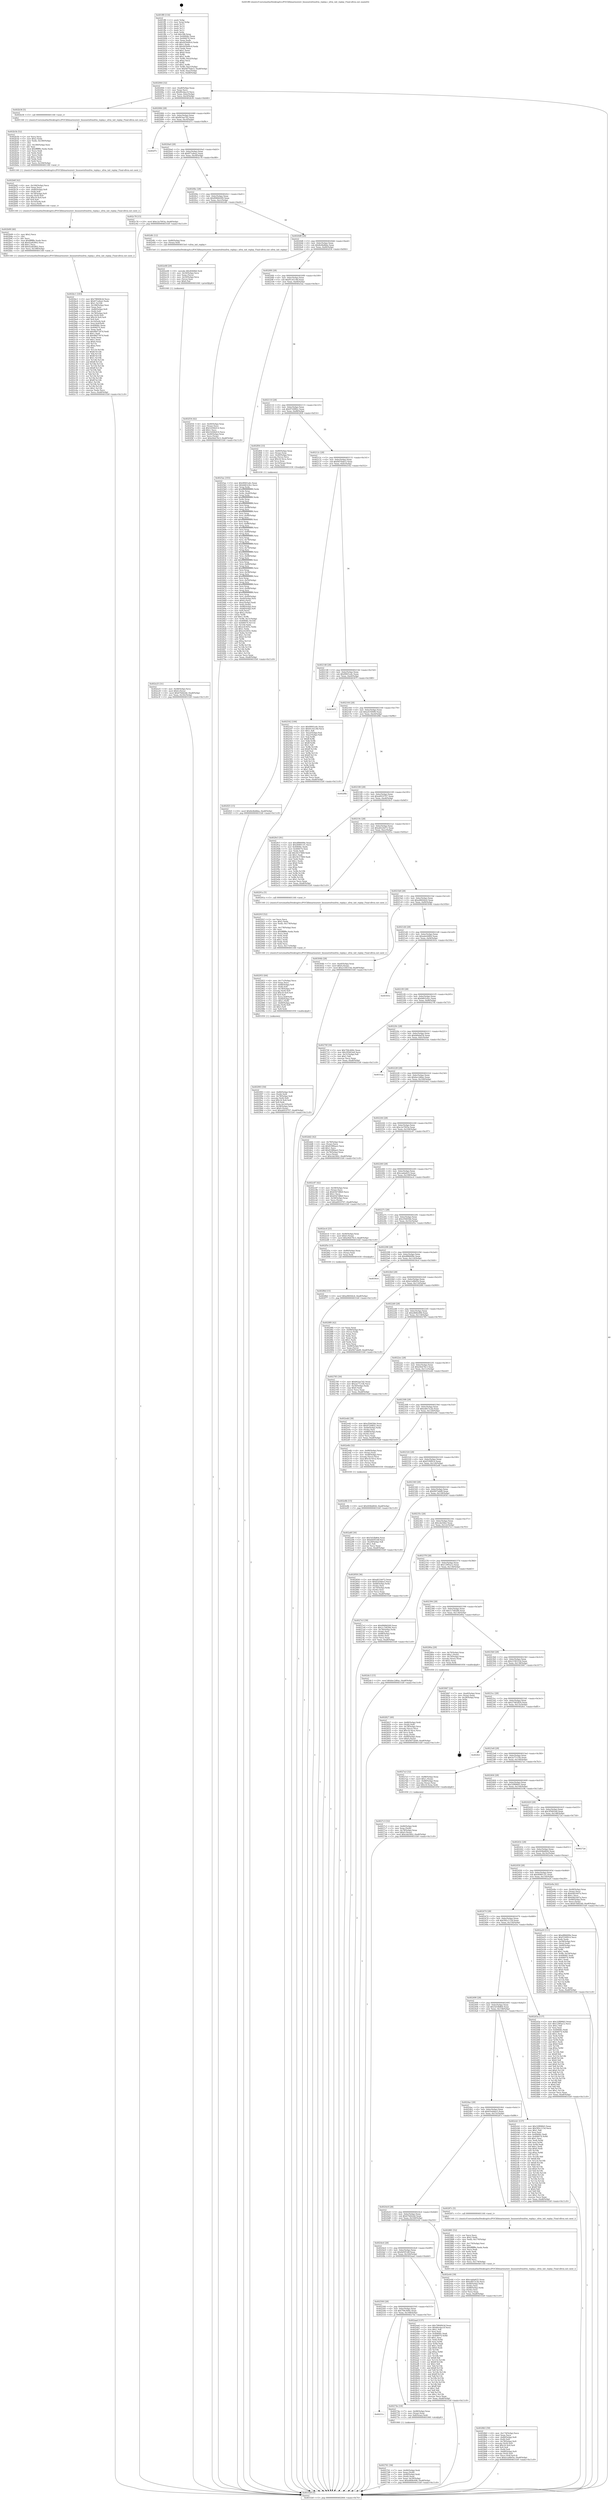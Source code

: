 digraph "0x401ff0" {
  label = "0x401ff0 (/mnt/c/Users/mathe/Desktop/tcc/POCII/binaries/extr_linuxnetxfrmxfrm_replay.c_xfrm_init_replay_Final-ollvm.out::main(0))"
  labelloc = "t"
  node[shape=record]

  Entry [label="",width=0.3,height=0.3,shape=circle,fillcolor=black,style=filled]
  "0x402064" [label="{
     0x402064 [32]\l
     | [instrs]\l
     &nbsp;&nbsp;0x402064 \<+6\>: mov -0xa8(%rbp),%eax\l
     &nbsp;&nbsp;0x40206a \<+2\>: mov %eax,%ecx\l
     &nbsp;&nbsp;0x40206c \<+6\>: sub $0x80cdacc9,%ecx\l
     &nbsp;&nbsp;0x402072 \<+6\>: mov %eax,-0xbc(%rbp)\l
     &nbsp;&nbsp;0x402078 \<+6\>: mov %ecx,-0xc0(%rbp)\l
     &nbsp;&nbsp;0x40207e \<+6\>: je 0000000000402b36 \<main+0xb46\>\l
  }"]
  "0x402b36" [label="{
     0x402b36 [5]\l
     | [instrs]\l
     &nbsp;&nbsp;0x402b36 \<+5\>: call 0000000000401160 \<next_i\>\l
     | [calls]\l
     &nbsp;&nbsp;0x401160 \{1\} (/mnt/c/Users/mathe/Desktop/tcc/POCII/binaries/extr_linuxnetxfrmxfrm_replay.c_xfrm_init_replay_Final-ollvm.out::next_i)\l
  }"]
  "0x402084" [label="{
     0x402084 [28]\l
     | [instrs]\l
     &nbsp;&nbsp;0x402084 \<+5\>: jmp 0000000000402089 \<main+0x99\>\l
     &nbsp;&nbsp;0x402089 \<+6\>: mov -0xbc(%rbp),%eax\l
     &nbsp;&nbsp;0x40208f \<+5\>: sub $0x843aa7d2,%eax\l
     &nbsp;&nbsp;0x402094 \<+6\>: mov %eax,-0xc4(%rbp)\l
     &nbsp;&nbsp;0x40209a \<+6\>: je 0000000000402f7c \<main+0xf8c\>\l
  }"]
  Exit [label="",width=0.3,height=0.3,shape=circle,fillcolor=black,style=filled,peripheries=2]
  "0x402f7c" [label="{
     0x402f7c\l
  }", style=dashed]
  "0x4020a0" [label="{
     0x4020a0 [28]\l
     | [instrs]\l
     &nbsp;&nbsp;0x4020a0 \<+5\>: jmp 00000000004020a5 \<main+0xb5\>\l
     &nbsp;&nbsp;0x4020a5 \<+6\>: mov -0xbc(%rbp),%eax\l
     &nbsp;&nbsp;0x4020ab \<+5\>: sub $0x871afea2,%eax\l
     &nbsp;&nbsp;0x4020b0 \<+6\>: mov %eax,-0xc8(%rbp)\l
     &nbsp;&nbsp;0x4020b6 \<+6\>: je 0000000000402c78 \<main+0xc88\>\l
  }"]
  "0x402f6d" [label="{
     0x402f6d [15]\l
     | [instrs]\l
     &nbsp;&nbsp;0x402f6d \<+10\>: movl $0xa96044c6,-0xa8(%rbp)\l
     &nbsp;&nbsp;0x402f77 \<+5\>: jmp 00000000004031b9 \<main+0x11c9\>\l
  }"]
  "0x402c78" [label="{
     0x402c78 [15]\l
     | [instrs]\l
     &nbsp;&nbsp;0x402c78 \<+10\>: movl $0xc2a7003a,-0xa8(%rbp)\l
     &nbsp;&nbsp;0x402c82 \<+5\>: jmp 00000000004031b9 \<main+0x11c9\>\l
  }"]
  "0x4020bc" [label="{
     0x4020bc [28]\l
     | [instrs]\l
     &nbsp;&nbsp;0x4020bc \<+5\>: jmp 00000000004020c1 \<main+0xd1\>\l
     &nbsp;&nbsp;0x4020c1 \<+6\>: mov -0xbc(%rbp),%eax\l
     &nbsp;&nbsp;0x4020c7 \<+5\>: sub $0x8968d269,%eax\l
     &nbsp;&nbsp;0x4020cc \<+6\>: mov %eax,-0xcc(%rbp)\l
     &nbsp;&nbsp;0x4020d2 \<+6\>: je 0000000000402dfc \<main+0xe0c\>\l
  }"]
  "0x402f25" [label="{
     0x402f25 [15]\l
     | [instrs]\l
     &nbsp;&nbsp;0x402f25 \<+10\>: movl $0x8e4bdbba,-0xa8(%rbp)\l
     &nbsp;&nbsp;0x402f2f \<+5\>: jmp 00000000004031b9 \<main+0x11c9\>\l
  }"]
  "0x402dfc" [label="{
     0x402dfc [12]\l
     | [instrs]\l
     &nbsp;&nbsp;0x402dfc \<+4\>: mov -0x80(%rbp),%rax\l
     &nbsp;&nbsp;0x402e00 \<+3\>: mov (%rax),%rdi\l
     &nbsp;&nbsp;0x402e03 \<+5\>: call 00000000004015e0 \<xfrm_init_replay\>\l
     | [calls]\l
     &nbsp;&nbsp;0x4015e0 \{1\} (/mnt/c/Users/mathe/Desktop/tcc/POCII/binaries/extr_linuxnetxfrmxfrm_replay.c_xfrm_init_replay_Final-ollvm.out::xfrm_init_replay)\l
  }"]
  "0x4020d8" [label="{
     0x4020d8 [28]\l
     | [instrs]\l
     &nbsp;&nbsp;0x4020d8 \<+5\>: jmp 00000000004020dd \<main+0xed\>\l
     &nbsp;&nbsp;0x4020dd \<+6\>: mov -0xbc(%rbp),%eax\l
     &nbsp;&nbsp;0x4020e3 \<+5\>: sub $0x8e4bdbba,%eax\l
     &nbsp;&nbsp;0x4020e8 \<+6\>: mov %eax,-0xd0(%rbp)\l
     &nbsp;&nbsp;0x4020ee \<+6\>: je 0000000000402f34 \<main+0xf44\>\l
  }"]
  "0x402e8b" [label="{
     0x402e8b [15]\l
     | [instrs]\l
     &nbsp;&nbsp;0x402e8b \<+10\>: movl $0x404bd644,-0xa8(%rbp)\l
     &nbsp;&nbsp;0x402e95 \<+5\>: jmp 00000000004031b9 \<main+0x11c9\>\l
  }"]
  "0x402f34" [label="{
     0x402f34 [42]\l
     | [instrs]\l
     &nbsp;&nbsp;0x402f34 \<+4\>: mov -0x40(%rbp),%rax\l
     &nbsp;&nbsp;0x402f38 \<+2\>: mov (%rax),%ecx\l
     &nbsp;&nbsp;0x402f3a \<+6\>: sub $0x5204b414,%ecx\l
     &nbsp;&nbsp;0x402f40 \<+3\>: add $0x1,%ecx\l
     &nbsp;&nbsp;0x402f43 \<+6\>: add $0x5204b414,%ecx\l
     &nbsp;&nbsp;0x402f49 \<+4\>: mov -0x40(%rbp),%rax\l
     &nbsp;&nbsp;0x402f4d \<+2\>: mov %ecx,(%rax)\l
     &nbsp;&nbsp;0x402f4f \<+10\>: movl $0xe9eb76c3,-0xa8(%rbp)\l
     &nbsp;&nbsp;0x402f59 \<+5\>: jmp 00000000004031b9 \<main+0x11c9\>\l
  }"]
  "0x4020f4" [label="{
     0x4020f4 [28]\l
     | [instrs]\l
     &nbsp;&nbsp;0x4020f4 \<+5\>: jmp 00000000004020f9 \<main+0x109\>\l
     &nbsp;&nbsp;0x4020f9 \<+6\>: mov -0xbc(%rbp),%eax\l
     &nbsp;&nbsp;0x4020ff \<+5\>: sub $0x91c61c9d,%eax\l
     &nbsp;&nbsp;0x402104 \<+6\>: mov %eax,-0xd4(%rbp)\l
     &nbsp;&nbsp;0x40210a \<+6\>: je 00000000004025ac \<main+0x5bc\>\l
  }"]
  "0x402e25" [label="{
     0x402e25 [31]\l
     | [instrs]\l
     &nbsp;&nbsp;0x402e25 \<+4\>: mov -0x48(%rbp),%rcx\l
     &nbsp;&nbsp;0x402e29 \<+6\>: movl $0x0,(%rcx)\l
     &nbsp;&nbsp;0x402e2f \<+10\>: movl $0x67bfd2dd,-0xa8(%rbp)\l
     &nbsp;&nbsp;0x402e39 \<+6\>: mov %eax,-0x18c(%rbp)\l
     &nbsp;&nbsp;0x402e3f \<+5\>: jmp 00000000004031b9 \<main+0x11c9\>\l
  }"]
  "0x4025ac" [label="{
     0x4025ac [355]\l
     | [instrs]\l
     &nbsp;&nbsp;0x4025ac \<+5\>: mov $0x9f401a4c,%eax\l
     &nbsp;&nbsp;0x4025b1 \<+5\>: mov $0xb663c9cc,%ecx\l
     &nbsp;&nbsp;0x4025b6 \<+3\>: mov %rsp,%rdx\l
     &nbsp;&nbsp;0x4025b9 \<+4\>: add $0xfffffffffffffff0,%rdx\l
     &nbsp;&nbsp;0x4025bd \<+3\>: mov %rdx,%rsp\l
     &nbsp;&nbsp;0x4025c0 \<+7\>: mov %rdx,-0xa0(%rbp)\l
     &nbsp;&nbsp;0x4025c7 \<+3\>: mov %rsp,%rdx\l
     &nbsp;&nbsp;0x4025ca \<+4\>: add $0xfffffffffffffff0,%rdx\l
     &nbsp;&nbsp;0x4025ce \<+3\>: mov %rdx,%rsp\l
     &nbsp;&nbsp;0x4025d1 \<+3\>: mov %rsp,%rsi\l
     &nbsp;&nbsp;0x4025d4 \<+4\>: add $0xfffffffffffffff0,%rsi\l
     &nbsp;&nbsp;0x4025d8 \<+3\>: mov %rsi,%rsp\l
     &nbsp;&nbsp;0x4025db \<+7\>: mov %rsi,-0x98(%rbp)\l
     &nbsp;&nbsp;0x4025e2 \<+3\>: mov %rsp,%rsi\l
     &nbsp;&nbsp;0x4025e5 \<+4\>: add $0xfffffffffffffff0,%rsi\l
     &nbsp;&nbsp;0x4025e9 \<+3\>: mov %rsi,%rsp\l
     &nbsp;&nbsp;0x4025ec \<+7\>: mov %rsi,-0x90(%rbp)\l
     &nbsp;&nbsp;0x4025f3 \<+3\>: mov %rsp,%rsi\l
     &nbsp;&nbsp;0x4025f6 \<+4\>: add $0xfffffffffffffff0,%rsi\l
     &nbsp;&nbsp;0x4025fa \<+3\>: mov %rsi,%rsp\l
     &nbsp;&nbsp;0x4025fd \<+7\>: mov %rsi,-0x88(%rbp)\l
     &nbsp;&nbsp;0x402604 \<+3\>: mov %rsp,%rsi\l
     &nbsp;&nbsp;0x402607 \<+4\>: add $0xfffffffffffffff0,%rsi\l
     &nbsp;&nbsp;0x40260b \<+3\>: mov %rsi,%rsp\l
     &nbsp;&nbsp;0x40260e \<+4\>: mov %rsi,-0x80(%rbp)\l
     &nbsp;&nbsp;0x402612 \<+3\>: mov %rsp,%rsi\l
     &nbsp;&nbsp;0x402615 \<+4\>: add $0xfffffffffffffff0,%rsi\l
     &nbsp;&nbsp;0x402619 \<+3\>: mov %rsi,%rsp\l
     &nbsp;&nbsp;0x40261c \<+4\>: mov %rsi,-0x78(%rbp)\l
     &nbsp;&nbsp;0x402620 \<+3\>: mov %rsp,%rsi\l
     &nbsp;&nbsp;0x402623 \<+4\>: add $0xfffffffffffffff0,%rsi\l
     &nbsp;&nbsp;0x402627 \<+3\>: mov %rsi,%rsp\l
     &nbsp;&nbsp;0x40262a \<+4\>: mov %rsi,-0x70(%rbp)\l
     &nbsp;&nbsp;0x40262e \<+3\>: mov %rsp,%rsi\l
     &nbsp;&nbsp;0x402631 \<+4\>: add $0xfffffffffffffff0,%rsi\l
     &nbsp;&nbsp;0x402635 \<+3\>: mov %rsi,%rsp\l
     &nbsp;&nbsp;0x402638 \<+4\>: mov %rsi,-0x68(%rbp)\l
     &nbsp;&nbsp;0x40263c \<+3\>: mov %rsp,%rsi\l
     &nbsp;&nbsp;0x40263f \<+4\>: add $0xfffffffffffffff0,%rsi\l
     &nbsp;&nbsp;0x402643 \<+3\>: mov %rsi,%rsp\l
     &nbsp;&nbsp;0x402646 \<+4\>: mov %rsi,-0x60(%rbp)\l
     &nbsp;&nbsp;0x40264a \<+3\>: mov %rsp,%rsi\l
     &nbsp;&nbsp;0x40264d \<+4\>: add $0xfffffffffffffff0,%rsi\l
     &nbsp;&nbsp;0x402651 \<+3\>: mov %rsi,%rsp\l
     &nbsp;&nbsp;0x402654 \<+4\>: mov %rsi,-0x58(%rbp)\l
     &nbsp;&nbsp;0x402658 \<+3\>: mov %rsp,%rsi\l
     &nbsp;&nbsp;0x40265b \<+4\>: add $0xfffffffffffffff0,%rsi\l
     &nbsp;&nbsp;0x40265f \<+3\>: mov %rsi,%rsp\l
     &nbsp;&nbsp;0x402662 \<+4\>: mov %rsi,-0x50(%rbp)\l
     &nbsp;&nbsp;0x402666 \<+3\>: mov %rsp,%rsi\l
     &nbsp;&nbsp;0x402669 \<+4\>: add $0xfffffffffffffff0,%rsi\l
     &nbsp;&nbsp;0x40266d \<+3\>: mov %rsi,%rsp\l
     &nbsp;&nbsp;0x402670 \<+4\>: mov %rsi,-0x48(%rbp)\l
     &nbsp;&nbsp;0x402674 \<+3\>: mov %rsp,%rsi\l
     &nbsp;&nbsp;0x402677 \<+4\>: add $0xfffffffffffffff0,%rsi\l
     &nbsp;&nbsp;0x40267b \<+3\>: mov %rsi,%rsp\l
     &nbsp;&nbsp;0x40267e \<+4\>: mov %rsi,-0x40(%rbp)\l
     &nbsp;&nbsp;0x402682 \<+7\>: mov -0xa0(%rbp),%rsi\l
     &nbsp;&nbsp;0x402689 \<+6\>: movl $0x0,(%rsi)\l
     &nbsp;&nbsp;0x40268f \<+6\>: mov -0xac(%rbp),%edi\l
     &nbsp;&nbsp;0x402695 \<+2\>: mov %edi,(%rdx)\l
     &nbsp;&nbsp;0x402697 \<+7\>: mov -0x98(%rbp),%rsi\l
     &nbsp;&nbsp;0x40269e \<+7\>: mov -0xb8(%rbp),%r8\l
     &nbsp;&nbsp;0x4026a5 \<+3\>: mov %r8,(%rsi)\l
     &nbsp;&nbsp;0x4026a8 \<+3\>: cmpl $0x2,(%rdx)\l
     &nbsp;&nbsp;0x4026ab \<+4\>: setne %r9b\l
     &nbsp;&nbsp;0x4026af \<+4\>: and $0x1,%r9b\l
     &nbsp;&nbsp;0x4026b3 \<+4\>: mov %r9b,-0x31(%rbp)\l
     &nbsp;&nbsp;0x4026b7 \<+8\>: mov 0x40606c,%r10d\l
     &nbsp;&nbsp;0x4026bf \<+8\>: mov 0x406074,%r11d\l
     &nbsp;&nbsp;0x4026c7 \<+3\>: mov %r10d,%ebx\l
     &nbsp;&nbsp;0x4026ca \<+6\>: sub $0x2cfc405c,%ebx\l
     &nbsp;&nbsp;0x4026d0 \<+3\>: sub $0x1,%ebx\l
     &nbsp;&nbsp;0x4026d3 \<+6\>: add $0x2cfc405c,%ebx\l
     &nbsp;&nbsp;0x4026d9 \<+4\>: imul %ebx,%r10d\l
     &nbsp;&nbsp;0x4026dd \<+4\>: and $0x1,%r10d\l
     &nbsp;&nbsp;0x4026e1 \<+4\>: cmp $0x0,%r10d\l
     &nbsp;&nbsp;0x4026e5 \<+4\>: sete %r9b\l
     &nbsp;&nbsp;0x4026e9 \<+4\>: cmp $0xa,%r11d\l
     &nbsp;&nbsp;0x4026ed \<+4\>: setl %r14b\l
     &nbsp;&nbsp;0x4026f1 \<+3\>: mov %r9b,%r15b\l
     &nbsp;&nbsp;0x4026f4 \<+3\>: and %r14b,%r15b\l
     &nbsp;&nbsp;0x4026f7 \<+3\>: xor %r14b,%r9b\l
     &nbsp;&nbsp;0x4026fa \<+3\>: or %r9b,%r15b\l
     &nbsp;&nbsp;0x4026fd \<+4\>: test $0x1,%r15b\l
     &nbsp;&nbsp;0x402701 \<+3\>: cmovne %ecx,%eax\l
     &nbsp;&nbsp;0x402704 \<+6\>: mov %eax,-0xa8(%rbp)\l
     &nbsp;&nbsp;0x40270a \<+5\>: jmp 00000000004031b9 \<main+0x11c9\>\l
  }"]
  "0x402110" [label="{
     0x402110 [28]\l
     | [instrs]\l
     &nbsp;&nbsp;0x402110 \<+5\>: jmp 0000000000402115 \<main+0x125\>\l
     &nbsp;&nbsp;0x402115 \<+6\>: mov -0xbc(%rbp),%eax\l
     &nbsp;&nbsp;0x40211b \<+5\>: sub $0x9720f82c,%eax\l
     &nbsp;&nbsp;0x402120 \<+6\>: mov %eax,-0xd8(%rbp)\l
     &nbsp;&nbsp;0x402126 \<+6\>: je 0000000000402f04 \<main+0xf14\>\l
  }"]
  "0x402e08" [label="{
     0x402e08 [29]\l
     | [instrs]\l
     &nbsp;&nbsp;0x402e08 \<+10\>: movabs $0x4040b6,%rdi\l
     &nbsp;&nbsp;0x402e12 \<+4\>: mov -0x50(%rbp),%rcx\l
     &nbsp;&nbsp;0x402e16 \<+2\>: mov %eax,(%rcx)\l
     &nbsp;&nbsp;0x402e18 \<+4\>: mov -0x50(%rbp),%rcx\l
     &nbsp;&nbsp;0x402e1c \<+2\>: mov (%rcx),%esi\l
     &nbsp;&nbsp;0x402e1e \<+2\>: mov $0x0,%al\l
     &nbsp;&nbsp;0x402e20 \<+5\>: call 0000000000401040 \<printf@plt\>\l
     | [calls]\l
     &nbsp;&nbsp;0x401040 \{1\} (unknown)\l
  }"]
  "0x402f04" [label="{
     0x402f04 [33]\l
     | [instrs]\l
     &nbsp;&nbsp;0x402f04 \<+4\>: mov -0x80(%rbp),%rax\l
     &nbsp;&nbsp;0x402f08 \<+3\>: mov (%rax),%rax\l
     &nbsp;&nbsp;0x402f0b \<+4\>: mov -0x40(%rbp),%rcx\l
     &nbsp;&nbsp;0x402f0f \<+3\>: movslq (%rcx),%rcx\l
     &nbsp;&nbsp;0x402f12 \<+4\>: imul $0x18,%rcx,%rcx\l
     &nbsp;&nbsp;0x402f16 \<+3\>: add %rcx,%rax\l
     &nbsp;&nbsp;0x402f19 \<+4\>: mov 0x10(%rax),%rax\l
     &nbsp;&nbsp;0x402f1d \<+3\>: mov %rax,%rdi\l
     &nbsp;&nbsp;0x402f20 \<+5\>: call 0000000000401030 \<free@plt\>\l
     | [calls]\l
     &nbsp;&nbsp;0x401030 \{1\} (unknown)\l
  }"]
  "0x40212c" [label="{
     0x40212c [28]\l
     | [instrs]\l
     &nbsp;&nbsp;0x40212c \<+5\>: jmp 0000000000402131 \<main+0x141\>\l
     &nbsp;&nbsp;0x402131 \<+6\>: mov -0xbc(%rbp),%eax\l
     &nbsp;&nbsp;0x402137 \<+5\>: sub $0x9d70abc5,%eax\l
     &nbsp;&nbsp;0x40213c \<+6\>: mov %eax,-0xdc(%rbp)\l
     &nbsp;&nbsp;0x402142 \<+6\>: je 0000000000402542 \<main+0x552\>\l
  }"]
  "0x402bc1" [label="{
     0x402bc1 [183]\l
     | [instrs]\l
     &nbsp;&nbsp;0x402bc1 \<+5\>: mov $0x79840b3d,%ecx\l
     &nbsp;&nbsp;0x402bc6 \<+5\>: mov $0x871afea2,%edx\l
     &nbsp;&nbsp;0x402bcb \<+3\>: mov $0x1,%r10b\l
     &nbsp;&nbsp;0x402bce \<+6\>: mov -0x188(%rbp),%esi\l
     &nbsp;&nbsp;0x402bd4 \<+3\>: imul %eax,%esi\l
     &nbsp;&nbsp;0x402bd7 \<+4\>: mov -0x80(%rbp),%r8\l
     &nbsp;&nbsp;0x402bdb \<+3\>: mov (%r8),%r8\l
     &nbsp;&nbsp;0x402bde \<+4\>: mov -0x78(%rbp),%r9\l
     &nbsp;&nbsp;0x402be2 \<+3\>: movslq (%r9),%r9\l
     &nbsp;&nbsp;0x402be5 \<+4\>: imul $0x18,%r9,%r9\l
     &nbsp;&nbsp;0x402be9 \<+3\>: add %r9,%r8\l
     &nbsp;&nbsp;0x402bec \<+4\>: mov 0x10(%r8),%r8\l
     &nbsp;&nbsp;0x402bf0 \<+4\>: mov %esi,0x4(%r8)\l
     &nbsp;&nbsp;0x402bf4 \<+7\>: mov 0x40606c,%eax\l
     &nbsp;&nbsp;0x402bfb \<+7\>: mov 0x406074,%esi\l
     &nbsp;&nbsp;0x402c02 \<+2\>: mov %eax,%edi\l
     &nbsp;&nbsp;0x402c04 \<+6\>: add $0x98d7347d,%edi\l
     &nbsp;&nbsp;0x402c0a \<+3\>: sub $0x1,%edi\l
     &nbsp;&nbsp;0x402c0d \<+6\>: sub $0x98d7347d,%edi\l
     &nbsp;&nbsp;0x402c13 \<+3\>: imul %edi,%eax\l
     &nbsp;&nbsp;0x402c16 \<+3\>: and $0x1,%eax\l
     &nbsp;&nbsp;0x402c19 \<+3\>: cmp $0x0,%eax\l
     &nbsp;&nbsp;0x402c1c \<+4\>: sete %r11b\l
     &nbsp;&nbsp;0x402c20 \<+3\>: cmp $0xa,%esi\l
     &nbsp;&nbsp;0x402c23 \<+3\>: setl %bl\l
     &nbsp;&nbsp;0x402c26 \<+3\>: mov %r11b,%r14b\l
     &nbsp;&nbsp;0x402c29 \<+4\>: xor $0xff,%r14b\l
     &nbsp;&nbsp;0x402c2d \<+3\>: mov %bl,%r15b\l
     &nbsp;&nbsp;0x402c30 \<+4\>: xor $0xff,%r15b\l
     &nbsp;&nbsp;0x402c34 \<+4\>: xor $0x1,%r10b\l
     &nbsp;&nbsp;0x402c38 \<+3\>: mov %r14b,%r12b\l
     &nbsp;&nbsp;0x402c3b \<+4\>: and $0xff,%r12b\l
     &nbsp;&nbsp;0x402c3f \<+3\>: and %r10b,%r11b\l
     &nbsp;&nbsp;0x402c42 \<+3\>: mov %r15b,%r13b\l
     &nbsp;&nbsp;0x402c45 \<+4\>: and $0xff,%r13b\l
     &nbsp;&nbsp;0x402c49 \<+3\>: and %r10b,%bl\l
     &nbsp;&nbsp;0x402c4c \<+3\>: or %r11b,%r12b\l
     &nbsp;&nbsp;0x402c4f \<+3\>: or %bl,%r13b\l
     &nbsp;&nbsp;0x402c52 \<+3\>: xor %r13b,%r12b\l
     &nbsp;&nbsp;0x402c55 \<+3\>: or %r15b,%r14b\l
     &nbsp;&nbsp;0x402c58 \<+4\>: xor $0xff,%r14b\l
     &nbsp;&nbsp;0x402c5c \<+4\>: or $0x1,%r10b\l
     &nbsp;&nbsp;0x402c60 \<+3\>: and %r10b,%r14b\l
     &nbsp;&nbsp;0x402c63 \<+3\>: or %r14b,%r12b\l
     &nbsp;&nbsp;0x402c66 \<+4\>: test $0x1,%r12b\l
     &nbsp;&nbsp;0x402c6a \<+3\>: cmovne %edx,%ecx\l
     &nbsp;&nbsp;0x402c6d \<+6\>: mov %ecx,-0xa8(%rbp)\l
     &nbsp;&nbsp;0x402c73 \<+5\>: jmp 00000000004031b9 \<main+0x11c9\>\l
  }"]
  "0x402542" [label="{
     0x402542 [106]\l
     | [instrs]\l
     &nbsp;&nbsp;0x402542 \<+5\>: mov $0x9f401a4c,%eax\l
     &nbsp;&nbsp;0x402547 \<+5\>: mov $0x91c61c9d,%ecx\l
     &nbsp;&nbsp;0x40254c \<+2\>: mov $0x1,%dl\l
     &nbsp;&nbsp;0x40254e \<+7\>: mov -0xa2(%rbp),%sil\l
     &nbsp;&nbsp;0x402555 \<+7\>: mov -0xa1(%rbp),%dil\l
     &nbsp;&nbsp;0x40255c \<+3\>: mov %sil,%r8b\l
     &nbsp;&nbsp;0x40255f \<+4\>: xor $0xff,%r8b\l
     &nbsp;&nbsp;0x402563 \<+3\>: mov %dil,%r9b\l
     &nbsp;&nbsp;0x402566 \<+4\>: xor $0xff,%r9b\l
     &nbsp;&nbsp;0x40256a \<+3\>: xor $0x1,%dl\l
     &nbsp;&nbsp;0x40256d \<+3\>: mov %r8b,%r10b\l
     &nbsp;&nbsp;0x402570 \<+4\>: and $0xff,%r10b\l
     &nbsp;&nbsp;0x402574 \<+3\>: and %dl,%sil\l
     &nbsp;&nbsp;0x402577 \<+3\>: mov %r9b,%r11b\l
     &nbsp;&nbsp;0x40257a \<+4\>: and $0xff,%r11b\l
     &nbsp;&nbsp;0x40257e \<+3\>: and %dl,%dil\l
     &nbsp;&nbsp;0x402581 \<+3\>: or %sil,%r10b\l
     &nbsp;&nbsp;0x402584 \<+3\>: or %dil,%r11b\l
     &nbsp;&nbsp;0x402587 \<+3\>: xor %r11b,%r10b\l
     &nbsp;&nbsp;0x40258a \<+3\>: or %r9b,%r8b\l
     &nbsp;&nbsp;0x40258d \<+4\>: xor $0xff,%r8b\l
     &nbsp;&nbsp;0x402591 \<+3\>: or $0x1,%dl\l
     &nbsp;&nbsp;0x402594 \<+3\>: and %dl,%r8b\l
     &nbsp;&nbsp;0x402597 \<+3\>: or %r8b,%r10b\l
     &nbsp;&nbsp;0x40259a \<+4\>: test $0x1,%r10b\l
     &nbsp;&nbsp;0x40259e \<+3\>: cmovne %ecx,%eax\l
     &nbsp;&nbsp;0x4025a1 \<+6\>: mov %eax,-0xa8(%rbp)\l
     &nbsp;&nbsp;0x4025a7 \<+5\>: jmp 00000000004031b9 \<main+0x11c9\>\l
  }"]
  "0x402148" [label="{
     0x402148 [28]\l
     | [instrs]\l
     &nbsp;&nbsp;0x402148 \<+5\>: jmp 000000000040214d \<main+0x15d\>\l
     &nbsp;&nbsp;0x40214d \<+6\>: mov -0xbc(%rbp),%eax\l
     &nbsp;&nbsp;0x402153 \<+5\>: sub $0x9f401a4c,%eax\l
     &nbsp;&nbsp;0x402158 \<+6\>: mov %eax,-0xe0(%rbp)\l
     &nbsp;&nbsp;0x40215e \<+6\>: je 000000000040307f \<main+0x108f\>\l
  }"]
  "0x4031b9" [label="{
     0x4031b9 [5]\l
     | [instrs]\l
     &nbsp;&nbsp;0x4031b9 \<+5\>: jmp 0000000000402064 \<main+0x74\>\l
  }"]
  "0x401ff0" [label="{
     0x401ff0 [116]\l
     | [instrs]\l
     &nbsp;&nbsp;0x401ff0 \<+1\>: push %rbp\l
     &nbsp;&nbsp;0x401ff1 \<+3\>: mov %rsp,%rbp\l
     &nbsp;&nbsp;0x401ff4 \<+2\>: push %r15\l
     &nbsp;&nbsp;0x401ff6 \<+2\>: push %r14\l
     &nbsp;&nbsp;0x401ff8 \<+2\>: push %r13\l
     &nbsp;&nbsp;0x401ffa \<+2\>: push %r12\l
     &nbsp;&nbsp;0x401ffc \<+1\>: push %rbx\l
     &nbsp;&nbsp;0x401ffd \<+7\>: sub $0x188,%rsp\l
     &nbsp;&nbsp;0x402004 \<+7\>: mov 0x40606c,%eax\l
     &nbsp;&nbsp;0x40200b \<+7\>: mov 0x406074,%ecx\l
     &nbsp;&nbsp;0x402012 \<+2\>: mov %eax,%edx\l
     &nbsp;&nbsp;0x402014 \<+6\>: add $0x445b00c4,%edx\l
     &nbsp;&nbsp;0x40201a \<+3\>: sub $0x1,%edx\l
     &nbsp;&nbsp;0x40201d \<+6\>: sub $0x445b00c4,%edx\l
     &nbsp;&nbsp;0x402023 \<+3\>: imul %edx,%eax\l
     &nbsp;&nbsp;0x402026 \<+3\>: and $0x1,%eax\l
     &nbsp;&nbsp;0x402029 \<+3\>: cmp $0x0,%eax\l
     &nbsp;&nbsp;0x40202c \<+4\>: sete %r8b\l
     &nbsp;&nbsp;0x402030 \<+4\>: and $0x1,%r8b\l
     &nbsp;&nbsp;0x402034 \<+7\>: mov %r8b,-0xa2(%rbp)\l
     &nbsp;&nbsp;0x40203b \<+3\>: cmp $0xa,%ecx\l
     &nbsp;&nbsp;0x40203e \<+4\>: setl %r8b\l
     &nbsp;&nbsp;0x402042 \<+4\>: and $0x1,%r8b\l
     &nbsp;&nbsp;0x402046 \<+7\>: mov %r8b,-0xa1(%rbp)\l
     &nbsp;&nbsp;0x40204d \<+10\>: movl $0x9d70abc5,-0xa8(%rbp)\l
     &nbsp;&nbsp;0x402057 \<+6\>: mov %edi,-0xac(%rbp)\l
     &nbsp;&nbsp;0x40205d \<+7\>: mov %rsi,-0xb8(%rbp)\l
  }"]
  "0x402b99" [label="{
     0x402b99 [40]\l
     | [instrs]\l
     &nbsp;&nbsp;0x402b99 \<+5\>: mov $0x2,%ecx\l
     &nbsp;&nbsp;0x402b9e \<+1\>: cltd\l
     &nbsp;&nbsp;0x402b9f \<+2\>: idiv %ecx\l
     &nbsp;&nbsp;0x402ba1 \<+6\>: imul $0xfffffffe,%edx,%ecx\l
     &nbsp;&nbsp;0x402ba7 \<+6\>: sub $0x42a82802,%ecx\l
     &nbsp;&nbsp;0x402bad \<+3\>: add $0x1,%ecx\l
     &nbsp;&nbsp;0x402bb0 \<+6\>: add $0x42a82802,%ecx\l
     &nbsp;&nbsp;0x402bb6 \<+6\>: mov %ecx,-0x188(%rbp)\l
     &nbsp;&nbsp;0x402bbc \<+5\>: call 0000000000401160 \<next_i\>\l
     | [calls]\l
     &nbsp;&nbsp;0x401160 \{1\} (/mnt/c/Users/mathe/Desktop/tcc/POCII/binaries/extr_linuxnetxfrmxfrm_replay.c_xfrm_init_replay_Final-ollvm.out::next_i)\l
  }"]
  "0x402b6f" [label="{
     0x402b6f [42]\l
     | [instrs]\l
     &nbsp;&nbsp;0x402b6f \<+6\>: mov -0x184(%rbp),%ecx\l
     &nbsp;&nbsp;0x402b75 \<+3\>: imul %eax,%ecx\l
     &nbsp;&nbsp;0x402b78 \<+4\>: mov -0x80(%rbp),%r8\l
     &nbsp;&nbsp;0x402b7c \<+3\>: mov (%r8),%r8\l
     &nbsp;&nbsp;0x402b7f \<+4\>: mov -0x78(%rbp),%r9\l
     &nbsp;&nbsp;0x402b83 \<+3\>: movslq (%r9),%r9\l
     &nbsp;&nbsp;0x402b86 \<+4\>: imul $0x18,%r9,%r9\l
     &nbsp;&nbsp;0x402b8a \<+3\>: add %r9,%r8\l
     &nbsp;&nbsp;0x402b8d \<+4\>: mov 0x10(%r8),%r8\l
     &nbsp;&nbsp;0x402b91 \<+3\>: mov %ecx,(%r8)\l
     &nbsp;&nbsp;0x402b94 \<+5\>: call 0000000000401160 \<next_i\>\l
     | [calls]\l
     &nbsp;&nbsp;0x401160 \{1\} (/mnt/c/Users/mathe/Desktop/tcc/POCII/binaries/extr_linuxnetxfrmxfrm_replay.c_xfrm_init_replay_Final-ollvm.out::next_i)\l
  }"]
  "0x40307f" [label="{
     0x40307f\l
  }", style=dashed]
  "0x402164" [label="{
     0x402164 [28]\l
     | [instrs]\l
     &nbsp;&nbsp;0x402164 \<+5\>: jmp 0000000000402169 \<main+0x179\>\l
     &nbsp;&nbsp;0x402169 \<+6\>: mov -0xbc(%rbp),%eax\l
     &nbsp;&nbsp;0x40216f \<+5\>: sub $0xa43584f6,%eax\l
     &nbsp;&nbsp;0x402174 \<+6\>: mov %eax,-0xe4(%rbp)\l
     &nbsp;&nbsp;0x40217a \<+6\>: je 0000000000402f8b \<main+0xf9b\>\l
  }"]
  "0x402b3b" [label="{
     0x402b3b [52]\l
     | [instrs]\l
     &nbsp;&nbsp;0x402b3b \<+2\>: xor %ecx,%ecx\l
     &nbsp;&nbsp;0x402b3d \<+5\>: mov $0x2,%edx\l
     &nbsp;&nbsp;0x402b42 \<+6\>: mov %edx,-0x180(%rbp)\l
     &nbsp;&nbsp;0x402b48 \<+1\>: cltd\l
     &nbsp;&nbsp;0x402b49 \<+6\>: mov -0x180(%rbp),%esi\l
     &nbsp;&nbsp;0x402b4f \<+2\>: idiv %esi\l
     &nbsp;&nbsp;0x402b51 \<+6\>: imul $0xfffffffe,%edx,%edx\l
     &nbsp;&nbsp;0x402b57 \<+2\>: mov %ecx,%edi\l
     &nbsp;&nbsp;0x402b59 \<+2\>: sub %edx,%edi\l
     &nbsp;&nbsp;0x402b5b \<+2\>: mov %ecx,%edx\l
     &nbsp;&nbsp;0x402b5d \<+3\>: sub $0x1,%edx\l
     &nbsp;&nbsp;0x402b60 \<+2\>: add %edx,%edi\l
     &nbsp;&nbsp;0x402b62 \<+2\>: sub %edi,%ecx\l
     &nbsp;&nbsp;0x402b64 \<+6\>: mov %ecx,-0x184(%rbp)\l
     &nbsp;&nbsp;0x402b6a \<+5\>: call 0000000000401160 \<next_i\>\l
     | [calls]\l
     &nbsp;&nbsp;0x401160 \{1\} (/mnt/c/Users/mathe/Desktop/tcc/POCII/binaries/extr_linuxnetxfrmxfrm_replay.c_xfrm_init_replay_Final-ollvm.out::next_i)\l
  }"]
  "0x402f8b" [label="{
     0x402f8b\l
  }", style=dashed]
  "0x402180" [label="{
     0x402180 [28]\l
     | [instrs]\l
     &nbsp;&nbsp;0x402180 \<+5\>: jmp 0000000000402185 \<main+0x195\>\l
     &nbsp;&nbsp;0x402185 \<+6\>: mov -0xbc(%rbp),%eax\l
     &nbsp;&nbsp;0x40218b \<+5\>: sub $0xa6910707,%eax\l
     &nbsp;&nbsp;0x402190 \<+6\>: mov %eax,-0xe8(%rbp)\l
     &nbsp;&nbsp;0x402196 \<+6\>: je 00000000004029c5 \<main+0x9d5\>\l
  }"]
  "0x402993" [label="{
     0x402993 [50]\l
     | [instrs]\l
     &nbsp;&nbsp;0x402993 \<+4\>: mov -0x80(%rbp),%rdi\l
     &nbsp;&nbsp;0x402997 \<+3\>: mov (%rdi),%rdi\l
     &nbsp;&nbsp;0x40299a \<+4\>: mov -0x78(%rbp),%r8\l
     &nbsp;&nbsp;0x40299e \<+3\>: movslq (%r8),%r8\l
     &nbsp;&nbsp;0x4029a1 \<+4\>: imul $0x18,%r8,%r8\l
     &nbsp;&nbsp;0x4029a5 \<+3\>: add %r8,%rdi\l
     &nbsp;&nbsp;0x4029a8 \<+4\>: mov %rax,0x10(%rdi)\l
     &nbsp;&nbsp;0x4029ac \<+4\>: mov -0x58(%rbp),%rax\l
     &nbsp;&nbsp;0x4029b0 \<+6\>: movl $0x0,(%rax)\l
     &nbsp;&nbsp;0x4029b6 \<+10\>: movl $0xa6910707,-0xa8(%rbp)\l
     &nbsp;&nbsp;0x4029c0 \<+5\>: jmp 00000000004031b9 \<main+0x11c9\>\l
  }"]
  "0x4029c5" [label="{
     0x4029c5 [91]\l
     | [instrs]\l
     &nbsp;&nbsp;0x4029c5 \<+5\>: mov $0xdf86699e,%eax\l
     &nbsp;&nbsp;0x4029ca \<+5\>: mov $0x408911f1,%ecx\l
     &nbsp;&nbsp;0x4029cf \<+7\>: mov 0x40606c,%edx\l
     &nbsp;&nbsp;0x4029d6 \<+7\>: mov 0x406074,%esi\l
     &nbsp;&nbsp;0x4029dd \<+2\>: mov %edx,%edi\l
     &nbsp;&nbsp;0x4029df \<+6\>: add $0x5fc57869,%edi\l
     &nbsp;&nbsp;0x4029e5 \<+3\>: sub $0x1,%edi\l
     &nbsp;&nbsp;0x4029e8 \<+6\>: sub $0x5fc57869,%edi\l
     &nbsp;&nbsp;0x4029ee \<+3\>: imul %edi,%edx\l
     &nbsp;&nbsp;0x4029f1 \<+3\>: and $0x1,%edx\l
     &nbsp;&nbsp;0x4029f4 \<+3\>: cmp $0x0,%edx\l
     &nbsp;&nbsp;0x4029f7 \<+4\>: sete %r8b\l
     &nbsp;&nbsp;0x4029fb \<+3\>: cmp $0xa,%esi\l
     &nbsp;&nbsp;0x4029fe \<+4\>: setl %r9b\l
     &nbsp;&nbsp;0x402a02 \<+3\>: mov %r8b,%r10b\l
     &nbsp;&nbsp;0x402a05 \<+3\>: and %r9b,%r10b\l
     &nbsp;&nbsp;0x402a08 \<+3\>: xor %r9b,%r8b\l
     &nbsp;&nbsp;0x402a0b \<+3\>: or %r8b,%r10b\l
     &nbsp;&nbsp;0x402a0e \<+4\>: test $0x1,%r10b\l
     &nbsp;&nbsp;0x402a12 \<+3\>: cmovne %ecx,%eax\l
     &nbsp;&nbsp;0x402a15 \<+6\>: mov %eax,-0xa8(%rbp)\l
     &nbsp;&nbsp;0x402a1b \<+5\>: jmp 00000000004031b9 \<main+0x11c9\>\l
  }"]
  "0x40219c" [label="{
     0x40219c [28]\l
     | [instrs]\l
     &nbsp;&nbsp;0x40219c \<+5\>: jmp 00000000004021a1 \<main+0x1b1\>\l
     &nbsp;&nbsp;0x4021a1 \<+6\>: mov -0xbc(%rbp),%eax\l
     &nbsp;&nbsp;0x4021a7 \<+5\>: sub $0xa8224d72,%eax\l
     &nbsp;&nbsp;0x4021ac \<+6\>: mov %eax,-0xec(%rbp)\l
     &nbsp;&nbsp;0x4021b2 \<+6\>: je 000000000040291a \<main+0x92a\>\l
  }"]
  "0x402953" [label="{
     0x402953 [64]\l
     | [instrs]\l
     &nbsp;&nbsp;0x402953 \<+6\>: mov -0x17c(%rbp),%ecx\l
     &nbsp;&nbsp;0x402959 \<+3\>: imul %eax,%ecx\l
     &nbsp;&nbsp;0x40295c \<+4\>: mov -0x80(%rbp),%r8\l
     &nbsp;&nbsp;0x402960 \<+3\>: mov (%r8),%r8\l
     &nbsp;&nbsp;0x402963 \<+4\>: mov -0x78(%rbp),%r9\l
     &nbsp;&nbsp;0x402967 \<+3\>: movslq (%r9),%r9\l
     &nbsp;&nbsp;0x40296a \<+4\>: imul $0x18,%r9,%r9\l
     &nbsp;&nbsp;0x40296e \<+3\>: add %r9,%r8\l
     &nbsp;&nbsp;0x402971 \<+4\>: mov %ecx,0x8(%r8)\l
     &nbsp;&nbsp;0x402975 \<+4\>: mov -0x60(%rbp),%r8\l
     &nbsp;&nbsp;0x402979 \<+7\>: movl $0x1,(%r8)\l
     &nbsp;&nbsp;0x402980 \<+4\>: mov -0x60(%rbp),%r8\l
     &nbsp;&nbsp;0x402984 \<+3\>: movslq (%r8),%r8\l
     &nbsp;&nbsp;0x402987 \<+4\>: shl $0x3,%r8\l
     &nbsp;&nbsp;0x40298b \<+3\>: mov %r8,%rdi\l
     &nbsp;&nbsp;0x40298e \<+5\>: call 0000000000401050 \<malloc@plt\>\l
     | [calls]\l
     &nbsp;&nbsp;0x401050 \{1\} (unknown)\l
  }"]
  "0x40291a" [label="{
     0x40291a [5]\l
     | [instrs]\l
     &nbsp;&nbsp;0x40291a \<+5\>: call 0000000000401160 \<next_i\>\l
     | [calls]\l
     &nbsp;&nbsp;0x401160 \{1\} (/mnt/c/Users/mathe/Desktop/tcc/POCII/binaries/extr_linuxnetxfrmxfrm_replay.c_xfrm_init_replay_Final-ollvm.out::next_i)\l
  }"]
  "0x4021b8" [label="{
     0x4021b8 [28]\l
     | [instrs]\l
     &nbsp;&nbsp;0x4021b8 \<+5\>: jmp 00000000004021bd \<main+0x1cd\>\l
     &nbsp;&nbsp;0x4021bd \<+6\>: mov -0xbc(%rbp),%eax\l
     &nbsp;&nbsp;0x4021c3 \<+5\>: sub $0xa96044c6,%eax\l
     &nbsp;&nbsp;0x4021c8 \<+6\>: mov %eax,-0xf0(%rbp)\l
     &nbsp;&nbsp;0x4021ce \<+6\>: je 000000000040304b \<main+0x105b\>\l
  }"]
  "0x40291f" [label="{
     0x40291f [52]\l
     | [instrs]\l
     &nbsp;&nbsp;0x40291f \<+2\>: xor %ecx,%ecx\l
     &nbsp;&nbsp;0x402921 \<+5\>: mov $0x2,%edx\l
     &nbsp;&nbsp;0x402926 \<+6\>: mov %edx,-0x178(%rbp)\l
     &nbsp;&nbsp;0x40292c \<+1\>: cltd\l
     &nbsp;&nbsp;0x40292d \<+6\>: mov -0x178(%rbp),%esi\l
     &nbsp;&nbsp;0x402933 \<+2\>: idiv %esi\l
     &nbsp;&nbsp;0x402935 \<+6\>: imul $0xfffffffe,%edx,%edx\l
     &nbsp;&nbsp;0x40293b \<+2\>: mov %ecx,%edi\l
     &nbsp;&nbsp;0x40293d \<+2\>: sub %edx,%edi\l
     &nbsp;&nbsp;0x40293f \<+2\>: mov %ecx,%edx\l
     &nbsp;&nbsp;0x402941 \<+3\>: sub $0x1,%edx\l
     &nbsp;&nbsp;0x402944 \<+2\>: add %edx,%edi\l
     &nbsp;&nbsp;0x402946 \<+2\>: sub %edi,%ecx\l
     &nbsp;&nbsp;0x402948 \<+6\>: mov %ecx,-0x17c(%rbp)\l
     &nbsp;&nbsp;0x40294e \<+5\>: call 0000000000401160 \<next_i\>\l
     | [calls]\l
     &nbsp;&nbsp;0x401160 \{1\} (/mnt/c/Users/mathe/Desktop/tcc/POCII/binaries/extr_linuxnetxfrmxfrm_replay.c_xfrm_init_replay_Final-ollvm.out::next_i)\l
  }"]
  "0x40304b" [label="{
     0x40304b [28]\l
     | [instrs]\l
     &nbsp;&nbsp;0x40304b \<+7\>: mov -0xa0(%rbp),%rax\l
     &nbsp;&nbsp;0x403052 \<+6\>: movl $0x0,(%rax)\l
     &nbsp;&nbsp;0x403058 \<+10\>: movl $0x2338333d,-0xa8(%rbp)\l
     &nbsp;&nbsp;0x403062 \<+5\>: jmp 00000000004031b9 \<main+0x11c9\>\l
  }"]
  "0x4021d4" [label="{
     0x4021d4 [28]\l
     | [instrs]\l
     &nbsp;&nbsp;0x4021d4 \<+5\>: jmp 00000000004021d9 \<main+0x1e9\>\l
     &nbsp;&nbsp;0x4021d9 \<+6\>: mov -0xbc(%rbp),%eax\l
     &nbsp;&nbsp;0x4021df \<+5\>: sub $0xade44f64,%eax\l
     &nbsp;&nbsp;0x4021e4 \<+6\>: mov %eax,-0xf4(%rbp)\l
     &nbsp;&nbsp;0x4021ea \<+6\>: je 000000000040303c \<main+0x104c\>\l
  }"]
  "0x4028b5" [label="{
     0x4028b5 [59]\l
     | [instrs]\l
     &nbsp;&nbsp;0x4028b5 \<+6\>: mov -0x174(%rbp),%ecx\l
     &nbsp;&nbsp;0x4028bb \<+3\>: imul %eax,%ecx\l
     &nbsp;&nbsp;0x4028be \<+4\>: mov -0x80(%rbp),%r8\l
     &nbsp;&nbsp;0x4028c2 \<+3\>: mov (%r8),%r8\l
     &nbsp;&nbsp;0x4028c5 \<+4\>: mov -0x78(%rbp),%r9\l
     &nbsp;&nbsp;0x4028c9 \<+3\>: movslq (%r9),%r9\l
     &nbsp;&nbsp;0x4028cc \<+4\>: imul $0x18,%r9,%r9\l
     &nbsp;&nbsp;0x4028d0 \<+3\>: add %r9,%r8\l
     &nbsp;&nbsp;0x4028d3 \<+3\>: mov (%r8),%r8\l
     &nbsp;&nbsp;0x4028d6 \<+4\>: mov -0x68(%rbp),%r9\l
     &nbsp;&nbsp;0x4028da \<+3\>: movslq (%r9),%r9\l
     &nbsp;&nbsp;0x4028dd \<+4\>: mov %ecx,(%r8,%r9,4)\l
     &nbsp;&nbsp;0x4028e1 \<+10\>: movl $0xe1a9b05e,-0xa8(%rbp)\l
     &nbsp;&nbsp;0x4028eb \<+5\>: jmp 00000000004031b9 \<main+0x11c9\>\l
  }"]
  "0x40303c" [label="{
     0x40303c\l
  }", style=dashed]
  "0x4021f0" [label="{
     0x4021f0 [28]\l
     | [instrs]\l
     &nbsp;&nbsp;0x4021f0 \<+5\>: jmp 00000000004021f5 \<main+0x205\>\l
     &nbsp;&nbsp;0x4021f5 \<+6\>: mov -0xbc(%rbp),%eax\l
     &nbsp;&nbsp;0x4021fb \<+5\>: sub $0xb663c9cc,%eax\l
     &nbsp;&nbsp;0x402200 \<+6\>: mov %eax,-0xf8(%rbp)\l
     &nbsp;&nbsp;0x402206 \<+6\>: je 000000000040270f \<main+0x71f\>\l
  }"]
  "0x402881" [label="{
     0x402881 [52]\l
     | [instrs]\l
     &nbsp;&nbsp;0x402881 \<+2\>: xor %ecx,%ecx\l
     &nbsp;&nbsp;0x402883 \<+5\>: mov $0x2,%edx\l
     &nbsp;&nbsp;0x402888 \<+6\>: mov %edx,-0x170(%rbp)\l
     &nbsp;&nbsp;0x40288e \<+1\>: cltd\l
     &nbsp;&nbsp;0x40288f \<+6\>: mov -0x170(%rbp),%esi\l
     &nbsp;&nbsp;0x402895 \<+2\>: idiv %esi\l
     &nbsp;&nbsp;0x402897 \<+6\>: imul $0xfffffffe,%edx,%edx\l
     &nbsp;&nbsp;0x40289d \<+2\>: mov %ecx,%edi\l
     &nbsp;&nbsp;0x40289f \<+2\>: sub %edx,%edi\l
     &nbsp;&nbsp;0x4028a1 \<+2\>: mov %ecx,%edx\l
     &nbsp;&nbsp;0x4028a3 \<+3\>: sub $0x1,%edx\l
     &nbsp;&nbsp;0x4028a6 \<+2\>: add %edx,%edi\l
     &nbsp;&nbsp;0x4028a8 \<+2\>: sub %edi,%ecx\l
     &nbsp;&nbsp;0x4028aa \<+6\>: mov %ecx,-0x174(%rbp)\l
     &nbsp;&nbsp;0x4028b0 \<+5\>: call 0000000000401160 \<next_i\>\l
     | [calls]\l
     &nbsp;&nbsp;0x401160 \{1\} (/mnt/c/Users/mathe/Desktop/tcc/POCII/binaries/extr_linuxnetxfrmxfrm_replay.c_xfrm_init_replay_Final-ollvm.out::next_i)\l
  }"]
  "0x40270f" [label="{
     0x40270f [30]\l
     | [instrs]\l
     &nbsp;&nbsp;0x40270f \<+5\>: mov $0x794c400c,%eax\l
     &nbsp;&nbsp;0x402714 \<+5\>: mov $0x3f5603e8,%ecx\l
     &nbsp;&nbsp;0x402719 \<+3\>: mov -0x31(%rbp),%dl\l
     &nbsp;&nbsp;0x40271c \<+3\>: test $0x1,%dl\l
     &nbsp;&nbsp;0x40271f \<+3\>: cmovne %ecx,%eax\l
     &nbsp;&nbsp;0x402722 \<+6\>: mov %eax,-0xa8(%rbp)\l
     &nbsp;&nbsp;0x402728 \<+5\>: jmp 00000000004031b9 \<main+0x11c9\>\l
  }"]
  "0x40220c" [label="{
     0x40220c [28]\l
     | [instrs]\l
     &nbsp;&nbsp;0x40220c \<+5\>: jmp 0000000000402211 \<main+0x221\>\l
     &nbsp;&nbsp;0x402211 \<+6\>: mov -0xbc(%rbp),%eax\l
     &nbsp;&nbsp;0x402217 \<+5\>: sub $0xb84daf34,%eax\l
     &nbsp;&nbsp;0x40221c \<+6\>: mov %eax,-0xfc(%rbp)\l
     &nbsp;&nbsp;0x402222 \<+6\>: je 00000000004031aa \<main+0x11ba\>\l
  }"]
  "0x402827" [label="{
     0x402827 [49]\l
     | [instrs]\l
     &nbsp;&nbsp;0x402827 \<+4\>: mov -0x80(%rbp),%rdi\l
     &nbsp;&nbsp;0x40282b \<+3\>: mov (%rdi),%rdi\l
     &nbsp;&nbsp;0x40282e \<+4\>: mov -0x78(%rbp),%rcx\l
     &nbsp;&nbsp;0x402832 \<+3\>: movslq (%rcx),%rcx\l
     &nbsp;&nbsp;0x402835 \<+4\>: imul $0x18,%rcx,%rcx\l
     &nbsp;&nbsp;0x402839 \<+3\>: add %rcx,%rdi\l
     &nbsp;&nbsp;0x40283c \<+3\>: mov %rax,(%rdi)\l
     &nbsp;&nbsp;0x40283f \<+4\>: mov -0x68(%rbp),%rax\l
     &nbsp;&nbsp;0x402843 \<+6\>: movl $0x0,(%rax)\l
     &nbsp;&nbsp;0x402849 \<+10\>: movl $0xf407abd9,-0xa8(%rbp)\l
     &nbsp;&nbsp;0x402853 \<+5\>: jmp 00000000004031b9 \<main+0x11c9\>\l
  }"]
  "0x4031aa" [label="{
     0x4031aa\l
  }", style=dashed]
  "0x402228" [label="{
     0x402228 [28]\l
     | [instrs]\l
     &nbsp;&nbsp;0x402228 \<+5\>: jmp 000000000040222d \<main+0x23d\>\l
     &nbsp;&nbsp;0x40222d \<+6\>: mov -0xbc(%rbp),%eax\l
     &nbsp;&nbsp;0x402233 \<+5\>: sub $0xbec2d6ac,%eax\l
     &nbsp;&nbsp;0x402238 \<+6\>: mov %eax,-0x100(%rbp)\l
     &nbsp;&nbsp;0x40223e \<+6\>: je 0000000000402dd2 \<main+0xde2\>\l
  }"]
  "0x4027c3" [label="{
     0x4027c3 [32]\l
     | [instrs]\l
     &nbsp;&nbsp;0x4027c3 \<+4\>: mov -0x80(%rbp),%rdi\l
     &nbsp;&nbsp;0x4027c7 \<+3\>: mov %rax,(%rdi)\l
     &nbsp;&nbsp;0x4027ca \<+4\>: mov -0x78(%rbp),%rax\l
     &nbsp;&nbsp;0x4027ce \<+6\>: movl $0x0,(%rax)\l
     &nbsp;&nbsp;0x4027d4 \<+10\>: movl $0xcda54b2,-0xa8(%rbp)\l
     &nbsp;&nbsp;0x4027de \<+5\>: jmp 00000000004031b9 \<main+0x11c9\>\l
  }"]
  "0x402dd2" [label="{
     0x402dd2 [42]\l
     | [instrs]\l
     &nbsp;&nbsp;0x402dd2 \<+4\>: mov -0x78(%rbp),%rax\l
     &nbsp;&nbsp;0x402dd6 \<+2\>: mov (%rax),%ecx\l
     &nbsp;&nbsp;0x402dd8 \<+6\>: sub $0x8188bae2,%ecx\l
     &nbsp;&nbsp;0x402dde \<+3\>: add $0x1,%ecx\l
     &nbsp;&nbsp;0x402de1 \<+6\>: add $0x8188bae2,%ecx\l
     &nbsp;&nbsp;0x402de7 \<+4\>: mov -0x78(%rbp),%rax\l
     &nbsp;&nbsp;0x402deb \<+2\>: mov %ecx,(%rax)\l
     &nbsp;&nbsp;0x402ded \<+10\>: movl $0xcda54b2,-0xa8(%rbp)\l
     &nbsp;&nbsp;0x402df7 \<+5\>: jmp 00000000004031b9 \<main+0x11c9\>\l
  }"]
  "0x402244" [label="{
     0x402244 [28]\l
     | [instrs]\l
     &nbsp;&nbsp;0x402244 \<+5\>: jmp 0000000000402249 \<main+0x259\>\l
     &nbsp;&nbsp;0x402249 \<+6\>: mov -0xbc(%rbp),%eax\l
     &nbsp;&nbsp;0x40224f \<+5\>: sub $0xc2a7003a,%eax\l
     &nbsp;&nbsp;0x402254 \<+6\>: mov %eax,-0x104(%rbp)\l
     &nbsp;&nbsp;0x40225a \<+6\>: je 0000000000402c87 \<main+0xc97\>\l
  }"]
  "0x402761" [label="{
     0x402761 [36]\l
     | [instrs]\l
     &nbsp;&nbsp;0x402761 \<+7\>: mov -0x90(%rbp),%rdi\l
     &nbsp;&nbsp;0x402768 \<+2\>: mov %eax,(%rdi)\l
     &nbsp;&nbsp;0x40276a \<+7\>: mov -0x90(%rbp),%rdi\l
     &nbsp;&nbsp;0x402771 \<+2\>: mov (%rdi),%eax\l
     &nbsp;&nbsp;0x402773 \<+3\>: mov %eax,-0x30(%rbp)\l
     &nbsp;&nbsp;0x402776 \<+10\>: movl $0xe868e496,-0xa8(%rbp)\l
     &nbsp;&nbsp;0x402780 \<+5\>: jmp 00000000004031b9 \<main+0x11c9\>\l
  }"]
  "0x402c87" [label="{
     0x402c87 [42]\l
     | [instrs]\l
     &nbsp;&nbsp;0x402c87 \<+4\>: mov -0x58(%rbp),%rax\l
     &nbsp;&nbsp;0x402c8b \<+2\>: mov (%rax),%ecx\l
     &nbsp;&nbsp;0x402c8d \<+6\>: sub $0x83b7d8b9,%ecx\l
     &nbsp;&nbsp;0x402c93 \<+3\>: add $0x1,%ecx\l
     &nbsp;&nbsp;0x402c96 \<+6\>: add $0x83b7d8b9,%ecx\l
     &nbsp;&nbsp;0x402c9c \<+4\>: mov -0x58(%rbp),%rax\l
     &nbsp;&nbsp;0x402ca0 \<+2\>: mov %ecx,(%rax)\l
     &nbsp;&nbsp;0x402ca2 \<+10\>: movl $0xa6910707,-0xa8(%rbp)\l
     &nbsp;&nbsp;0x402cac \<+5\>: jmp 00000000004031b9 \<main+0x11c9\>\l
  }"]
  "0x402260" [label="{
     0x402260 [28]\l
     | [instrs]\l
     &nbsp;&nbsp;0x402260 \<+5\>: jmp 0000000000402265 \<main+0x275\>\l
     &nbsp;&nbsp;0x402265 \<+6\>: mov -0xbc(%rbp),%eax\l
     &nbsp;&nbsp;0x40226b \<+5\>: sub $0xcaaba625,%eax\l
     &nbsp;&nbsp;0x402270 \<+6\>: mov %eax,-0x108(%rbp)\l
     &nbsp;&nbsp;0x402276 \<+6\>: je 0000000000402ec4 \<main+0xed4\>\l
  }"]
  "0x40251c" [label="{
     0x40251c\l
  }", style=dashed]
  "0x402ec4" [label="{
     0x402ec4 [25]\l
     | [instrs]\l
     &nbsp;&nbsp;0x402ec4 \<+4\>: mov -0x40(%rbp),%rax\l
     &nbsp;&nbsp;0x402ec8 \<+6\>: movl $0x0,(%rax)\l
     &nbsp;&nbsp;0x402ece \<+10\>: movl $0xe9eb76c3,-0xa8(%rbp)\l
     &nbsp;&nbsp;0x402ed8 \<+5\>: jmp 00000000004031b9 \<main+0x11c9\>\l
  }"]
  "0x40227c" [label="{
     0x40227c [28]\l
     | [instrs]\l
     &nbsp;&nbsp;0x40227c \<+5\>: jmp 0000000000402281 \<main+0x291\>\l
     &nbsp;&nbsp;0x402281 \<+6\>: mov -0xbc(%rbp),%eax\l
     &nbsp;&nbsp;0x402287 \<+5\>: sub $0xcf5665bb,%eax\l
     &nbsp;&nbsp;0x40228c \<+6\>: mov %eax,-0x10c(%rbp)\l
     &nbsp;&nbsp;0x402292 \<+6\>: je 0000000000402f5e \<main+0xf6e\>\l
  }"]
  "0x40274e" [label="{
     0x40274e [19]\l
     | [instrs]\l
     &nbsp;&nbsp;0x40274e \<+7\>: mov -0x98(%rbp),%rax\l
     &nbsp;&nbsp;0x402755 \<+3\>: mov (%rax),%rax\l
     &nbsp;&nbsp;0x402758 \<+4\>: mov 0x8(%rax),%rdi\l
     &nbsp;&nbsp;0x40275c \<+5\>: call 0000000000401060 \<atoi@plt\>\l
     | [calls]\l
     &nbsp;&nbsp;0x401060 \{1\} (unknown)\l
  }"]
  "0x402f5e" [label="{
     0x402f5e [15]\l
     | [instrs]\l
     &nbsp;&nbsp;0x402f5e \<+4\>: mov -0x80(%rbp),%rax\l
     &nbsp;&nbsp;0x402f62 \<+3\>: mov (%rax),%rax\l
     &nbsp;&nbsp;0x402f65 \<+3\>: mov %rax,%rdi\l
     &nbsp;&nbsp;0x402f68 \<+5\>: call 0000000000401030 \<free@plt\>\l
     | [calls]\l
     &nbsp;&nbsp;0x401030 \{1\} (unknown)\l
  }"]
  "0x402298" [label="{
     0x402298 [28]\l
     | [instrs]\l
     &nbsp;&nbsp;0x402298 \<+5\>: jmp 000000000040229d \<main+0x2ad\>\l
     &nbsp;&nbsp;0x40229d \<+6\>: mov -0xbc(%rbp),%eax\l
     &nbsp;&nbsp;0x4022a3 \<+5\>: sub $0xdf86699e,%eax\l
     &nbsp;&nbsp;0x4022a8 \<+6\>: mov %eax,-0x110(%rbp)\l
     &nbsp;&nbsp;0x4022ae \<+6\>: je 00000000004030c4 \<main+0x10d4\>\l
  }"]
  "0x402500" [label="{
     0x402500 [28]\l
     | [instrs]\l
     &nbsp;&nbsp;0x402500 \<+5\>: jmp 0000000000402505 \<main+0x515\>\l
     &nbsp;&nbsp;0x402505 \<+6\>: mov -0xbc(%rbp),%eax\l
     &nbsp;&nbsp;0x40250b \<+5\>: sub $0x794c400c,%eax\l
     &nbsp;&nbsp;0x402510 \<+6\>: mov %eax,-0x168(%rbp)\l
     &nbsp;&nbsp;0x402516 \<+6\>: je 000000000040274e \<main+0x75e\>\l
  }"]
  "0x4030c4" [label="{
     0x4030c4\l
  }", style=dashed]
  "0x4022b4" [label="{
     0x4022b4 [28]\l
     | [instrs]\l
     &nbsp;&nbsp;0x4022b4 \<+5\>: jmp 00000000004022b9 \<main+0x2c9\>\l
     &nbsp;&nbsp;0x4022b9 \<+6\>: mov -0xbc(%rbp),%eax\l
     &nbsp;&nbsp;0x4022bf \<+5\>: sub $0xe1a9b05e,%eax\l
     &nbsp;&nbsp;0x4022c4 \<+6\>: mov %eax,-0x114(%rbp)\l
     &nbsp;&nbsp;0x4022ca \<+6\>: je 00000000004028f0 \<main+0x900\>\l
  }"]
  "0x402aad" [label="{
     0x402aad [137]\l
     | [instrs]\l
     &nbsp;&nbsp;0x402aad \<+5\>: mov $0x79840b3d,%eax\l
     &nbsp;&nbsp;0x402ab2 \<+5\>: mov $0x80cdacc9,%ecx\l
     &nbsp;&nbsp;0x402ab7 \<+2\>: mov $0x1,%dl\l
     &nbsp;&nbsp;0x402ab9 \<+2\>: xor %esi,%esi\l
     &nbsp;&nbsp;0x402abb \<+7\>: mov 0x40606c,%edi\l
     &nbsp;&nbsp;0x402ac2 \<+8\>: mov 0x406074,%r8d\l
     &nbsp;&nbsp;0x402aca \<+3\>: sub $0x1,%esi\l
     &nbsp;&nbsp;0x402acd \<+3\>: mov %edi,%r9d\l
     &nbsp;&nbsp;0x402ad0 \<+3\>: add %esi,%r9d\l
     &nbsp;&nbsp;0x402ad3 \<+4\>: imul %r9d,%edi\l
     &nbsp;&nbsp;0x402ad7 \<+3\>: and $0x1,%edi\l
     &nbsp;&nbsp;0x402ada \<+3\>: cmp $0x0,%edi\l
     &nbsp;&nbsp;0x402add \<+4\>: sete %r10b\l
     &nbsp;&nbsp;0x402ae1 \<+4\>: cmp $0xa,%r8d\l
     &nbsp;&nbsp;0x402ae5 \<+4\>: setl %r11b\l
     &nbsp;&nbsp;0x402ae9 \<+3\>: mov %r10b,%bl\l
     &nbsp;&nbsp;0x402aec \<+3\>: xor $0xff,%bl\l
     &nbsp;&nbsp;0x402aef \<+3\>: mov %r11b,%r14b\l
     &nbsp;&nbsp;0x402af2 \<+4\>: xor $0xff,%r14b\l
     &nbsp;&nbsp;0x402af6 \<+3\>: xor $0x1,%dl\l
     &nbsp;&nbsp;0x402af9 \<+3\>: mov %bl,%r15b\l
     &nbsp;&nbsp;0x402afc \<+4\>: and $0xff,%r15b\l
     &nbsp;&nbsp;0x402b00 \<+3\>: and %dl,%r10b\l
     &nbsp;&nbsp;0x402b03 \<+3\>: mov %r14b,%r12b\l
     &nbsp;&nbsp;0x402b06 \<+4\>: and $0xff,%r12b\l
     &nbsp;&nbsp;0x402b0a \<+3\>: and %dl,%r11b\l
     &nbsp;&nbsp;0x402b0d \<+3\>: or %r10b,%r15b\l
     &nbsp;&nbsp;0x402b10 \<+3\>: or %r11b,%r12b\l
     &nbsp;&nbsp;0x402b13 \<+3\>: xor %r12b,%r15b\l
     &nbsp;&nbsp;0x402b16 \<+3\>: or %r14b,%bl\l
     &nbsp;&nbsp;0x402b19 \<+3\>: xor $0xff,%bl\l
     &nbsp;&nbsp;0x402b1c \<+3\>: or $0x1,%dl\l
     &nbsp;&nbsp;0x402b1f \<+2\>: and %dl,%bl\l
     &nbsp;&nbsp;0x402b21 \<+3\>: or %bl,%r15b\l
     &nbsp;&nbsp;0x402b24 \<+4\>: test $0x1,%r15b\l
     &nbsp;&nbsp;0x402b28 \<+3\>: cmovne %ecx,%eax\l
     &nbsp;&nbsp;0x402b2b \<+6\>: mov %eax,-0xa8(%rbp)\l
     &nbsp;&nbsp;0x402b31 \<+5\>: jmp 00000000004031b9 \<main+0x11c9\>\l
  }"]
  "0x4028f0" [label="{
     0x4028f0 [42]\l
     | [instrs]\l
     &nbsp;&nbsp;0x4028f0 \<+2\>: xor %eax,%eax\l
     &nbsp;&nbsp;0x4028f2 \<+4\>: mov -0x68(%rbp),%rcx\l
     &nbsp;&nbsp;0x4028f6 \<+2\>: mov (%rcx),%edx\l
     &nbsp;&nbsp;0x4028f8 \<+2\>: mov %eax,%esi\l
     &nbsp;&nbsp;0x4028fa \<+2\>: sub %edx,%esi\l
     &nbsp;&nbsp;0x4028fc \<+2\>: mov %eax,%edx\l
     &nbsp;&nbsp;0x4028fe \<+3\>: sub $0x1,%edx\l
     &nbsp;&nbsp;0x402901 \<+2\>: add %edx,%esi\l
     &nbsp;&nbsp;0x402903 \<+2\>: sub %esi,%eax\l
     &nbsp;&nbsp;0x402905 \<+4\>: mov -0x68(%rbp),%rcx\l
     &nbsp;&nbsp;0x402909 \<+2\>: mov %eax,(%rcx)\l
     &nbsp;&nbsp;0x40290b \<+10\>: movl $0xf407abd9,-0xa8(%rbp)\l
     &nbsp;&nbsp;0x402915 \<+5\>: jmp 00000000004031b9 \<main+0x11c9\>\l
  }"]
  "0x4022d0" [label="{
     0x4022d0 [28]\l
     | [instrs]\l
     &nbsp;&nbsp;0x4022d0 \<+5\>: jmp 00000000004022d5 \<main+0x2e5\>\l
     &nbsp;&nbsp;0x4022d5 \<+6\>: mov -0xbc(%rbp),%eax\l
     &nbsp;&nbsp;0x4022db \<+5\>: sub $0xe868e496,%eax\l
     &nbsp;&nbsp;0x4022e0 \<+6\>: mov %eax,-0x118(%rbp)\l
     &nbsp;&nbsp;0x4022e6 \<+6\>: je 0000000000402785 \<main+0x795\>\l
  }"]
  "0x4024e4" [label="{
     0x4024e4 [28]\l
     | [instrs]\l
     &nbsp;&nbsp;0x4024e4 \<+5\>: jmp 00000000004024e9 \<main+0x4f9\>\l
     &nbsp;&nbsp;0x4024e9 \<+6\>: mov -0xbc(%rbp),%eax\l
     &nbsp;&nbsp;0x4024ef \<+5\>: sub $0x6d5f53df,%eax\l
     &nbsp;&nbsp;0x4024f4 \<+6\>: mov %eax,-0x164(%rbp)\l
     &nbsp;&nbsp;0x4024fa \<+6\>: je 0000000000402aad \<main+0xabd\>\l
  }"]
  "0x402785" [label="{
     0x402785 [30]\l
     | [instrs]\l
     &nbsp;&nbsp;0x402785 \<+5\>: mov $0x843aa7d2,%eax\l
     &nbsp;&nbsp;0x40278a \<+5\>: mov $0x2a77c33b,%ecx\l
     &nbsp;&nbsp;0x40278f \<+3\>: mov -0x30(%rbp),%edx\l
     &nbsp;&nbsp;0x402792 \<+3\>: cmp $0x0,%edx\l
     &nbsp;&nbsp;0x402795 \<+3\>: cmove %ecx,%eax\l
     &nbsp;&nbsp;0x402798 \<+6\>: mov %eax,-0xa8(%rbp)\l
     &nbsp;&nbsp;0x40279e \<+5\>: jmp 00000000004031b9 \<main+0x11c9\>\l
  }"]
  "0x4022ec" [label="{
     0x4022ec [28]\l
     | [instrs]\l
     &nbsp;&nbsp;0x4022ec \<+5\>: jmp 00000000004022f1 \<main+0x301\>\l
     &nbsp;&nbsp;0x4022f1 \<+6\>: mov -0xbc(%rbp),%eax\l
     &nbsp;&nbsp;0x4022f7 \<+5\>: sub $0xe9eb76c3,%eax\l
     &nbsp;&nbsp;0x4022fc \<+6\>: mov %eax,-0x11c(%rbp)\l
     &nbsp;&nbsp;0x402302 \<+6\>: je 0000000000402edd \<main+0xeed\>\l
  }"]
  "0x402e44" [label="{
     0x402e44 [39]\l
     | [instrs]\l
     &nbsp;&nbsp;0x402e44 \<+5\>: mov $0xcaaba625,%eax\l
     &nbsp;&nbsp;0x402e49 \<+5\>: mov $0xed615c2b,%ecx\l
     &nbsp;&nbsp;0x402e4e \<+4\>: mov -0x48(%rbp),%rdx\l
     &nbsp;&nbsp;0x402e52 \<+2\>: mov (%rdx),%esi\l
     &nbsp;&nbsp;0x402e54 \<+7\>: mov -0x88(%rbp),%rdx\l
     &nbsp;&nbsp;0x402e5b \<+2\>: cmp (%rdx),%esi\l
     &nbsp;&nbsp;0x402e5d \<+3\>: cmovl %ecx,%eax\l
     &nbsp;&nbsp;0x402e60 \<+6\>: mov %eax,-0xa8(%rbp)\l
     &nbsp;&nbsp;0x402e66 \<+5\>: jmp 00000000004031b9 \<main+0x11c9\>\l
  }"]
  "0x402edd" [label="{
     0x402edd [39]\l
     | [instrs]\l
     &nbsp;&nbsp;0x402edd \<+5\>: mov $0xcf5665bb,%eax\l
     &nbsp;&nbsp;0x402ee2 \<+5\>: mov $0x9720f82c,%ecx\l
     &nbsp;&nbsp;0x402ee7 \<+4\>: mov -0x40(%rbp),%rdx\l
     &nbsp;&nbsp;0x402eeb \<+2\>: mov (%rdx),%esi\l
     &nbsp;&nbsp;0x402eed \<+7\>: mov -0x88(%rbp),%rdx\l
     &nbsp;&nbsp;0x402ef4 \<+2\>: cmp (%rdx),%esi\l
     &nbsp;&nbsp;0x402ef6 \<+3\>: cmovl %ecx,%eax\l
     &nbsp;&nbsp;0x402ef9 \<+6\>: mov %eax,-0xa8(%rbp)\l
     &nbsp;&nbsp;0x402eff \<+5\>: jmp 00000000004031b9 \<main+0x11c9\>\l
  }"]
  "0x402308" [label="{
     0x402308 [28]\l
     | [instrs]\l
     &nbsp;&nbsp;0x402308 \<+5\>: jmp 000000000040230d \<main+0x31d\>\l
     &nbsp;&nbsp;0x40230d \<+6\>: mov -0xbc(%rbp),%eax\l
     &nbsp;&nbsp;0x402313 \<+5\>: sub $0xed615c2b,%eax\l
     &nbsp;&nbsp;0x402318 \<+6\>: mov %eax,-0x120(%rbp)\l
     &nbsp;&nbsp;0x40231e \<+6\>: je 0000000000402e6b \<main+0xe7b\>\l
  }"]
  "0x4024c8" [label="{
     0x4024c8 [28]\l
     | [instrs]\l
     &nbsp;&nbsp;0x4024c8 \<+5\>: jmp 00000000004024cd \<main+0x4dd\>\l
     &nbsp;&nbsp;0x4024cd \<+6\>: mov -0xbc(%rbp),%eax\l
     &nbsp;&nbsp;0x4024d3 \<+5\>: sub $0x67bfd2dd,%eax\l
     &nbsp;&nbsp;0x4024d8 \<+6\>: mov %eax,-0x160(%rbp)\l
     &nbsp;&nbsp;0x4024de \<+6\>: je 0000000000402e44 \<main+0xe54\>\l
  }"]
  "0x402e6b" [label="{
     0x402e6b [32]\l
     | [instrs]\l
     &nbsp;&nbsp;0x402e6b \<+4\>: mov -0x80(%rbp),%rax\l
     &nbsp;&nbsp;0x402e6f \<+3\>: mov (%rax),%rax\l
     &nbsp;&nbsp;0x402e72 \<+4\>: mov -0x48(%rbp),%rcx\l
     &nbsp;&nbsp;0x402e76 \<+3\>: movslq (%rcx),%rcx\l
     &nbsp;&nbsp;0x402e79 \<+4\>: imul $0x18,%rcx,%rcx\l
     &nbsp;&nbsp;0x402e7d \<+3\>: add %rcx,%rax\l
     &nbsp;&nbsp;0x402e80 \<+3\>: mov (%rax),%rax\l
     &nbsp;&nbsp;0x402e83 \<+3\>: mov %rax,%rdi\l
     &nbsp;&nbsp;0x402e86 \<+5\>: call 0000000000401030 \<free@plt\>\l
     | [calls]\l
     &nbsp;&nbsp;0x401030 \{1\} (unknown)\l
  }"]
  "0x402324" [label="{
     0x402324 [28]\l
     | [instrs]\l
     &nbsp;&nbsp;0x402324 \<+5\>: jmp 0000000000402329 \<main+0x339\>\l
     &nbsp;&nbsp;0x402329 \<+6\>: mov -0xbc(%rbp),%eax\l
     &nbsp;&nbsp;0x40232f \<+5\>: sub $0xf330f914,%eax\l
     &nbsp;&nbsp;0x402334 \<+6\>: mov %eax,-0x124(%rbp)\l
     &nbsp;&nbsp;0x40233a \<+6\>: je 0000000000402a8f \<main+0xa9f\>\l
  }"]
  "0x40287c" [label="{
     0x40287c [5]\l
     | [instrs]\l
     &nbsp;&nbsp;0x40287c \<+5\>: call 0000000000401160 \<next_i\>\l
     | [calls]\l
     &nbsp;&nbsp;0x401160 \{1\} (/mnt/c/Users/mathe/Desktop/tcc/POCII/binaries/extr_linuxnetxfrmxfrm_replay.c_xfrm_init_replay_Final-ollvm.out::next_i)\l
  }"]
  "0x402a8f" [label="{
     0x402a8f [30]\l
     | [instrs]\l
     &nbsp;&nbsp;0x402a8f \<+5\>: mov $0x5d1fb864,%eax\l
     &nbsp;&nbsp;0x402a94 \<+5\>: mov $0x6d5f53df,%ecx\l
     &nbsp;&nbsp;0x402a99 \<+3\>: mov -0x29(%rbp),%dl\l
     &nbsp;&nbsp;0x402a9c \<+3\>: test $0x1,%dl\l
     &nbsp;&nbsp;0x402a9f \<+3\>: cmovne %ecx,%eax\l
     &nbsp;&nbsp;0x402aa2 \<+6\>: mov %eax,-0xa8(%rbp)\l
     &nbsp;&nbsp;0x402aa8 \<+5\>: jmp 00000000004031b9 \<main+0x11c9\>\l
  }"]
  "0x402340" [label="{
     0x402340 [28]\l
     | [instrs]\l
     &nbsp;&nbsp;0x402340 \<+5\>: jmp 0000000000402345 \<main+0x355\>\l
     &nbsp;&nbsp;0x402345 \<+6\>: mov -0xbc(%rbp),%eax\l
     &nbsp;&nbsp;0x40234b \<+5\>: sub $0xf407abd9,%eax\l
     &nbsp;&nbsp;0x402350 \<+6\>: mov %eax,-0x128(%rbp)\l
     &nbsp;&nbsp;0x402356 \<+6\>: je 0000000000402858 \<main+0x868\>\l
  }"]
  "0x4024ac" [label="{
     0x4024ac [28]\l
     | [instrs]\l
     &nbsp;&nbsp;0x4024ac \<+5\>: jmp 00000000004024b1 \<main+0x4c1\>\l
     &nbsp;&nbsp;0x4024b1 \<+6\>: mov -0xbc(%rbp),%eax\l
     &nbsp;&nbsp;0x4024b7 \<+5\>: sub $0x63e4dee3,%eax\l
     &nbsp;&nbsp;0x4024bc \<+6\>: mov %eax,-0x15c(%rbp)\l
     &nbsp;&nbsp;0x4024c2 \<+6\>: je 000000000040287c \<main+0x88c\>\l
  }"]
  "0x402858" [label="{
     0x402858 [36]\l
     | [instrs]\l
     &nbsp;&nbsp;0x402858 \<+5\>: mov $0xa8224d72,%eax\l
     &nbsp;&nbsp;0x40285d \<+5\>: mov $0x63e4dee3,%ecx\l
     &nbsp;&nbsp;0x402862 \<+4\>: mov -0x68(%rbp),%rdx\l
     &nbsp;&nbsp;0x402866 \<+2\>: mov (%rdx),%esi\l
     &nbsp;&nbsp;0x402868 \<+4\>: mov -0x70(%rbp),%rdx\l
     &nbsp;&nbsp;0x40286c \<+2\>: cmp (%rdx),%esi\l
     &nbsp;&nbsp;0x40286e \<+3\>: cmovl %ecx,%eax\l
     &nbsp;&nbsp;0x402871 \<+6\>: mov %eax,-0xa8(%rbp)\l
     &nbsp;&nbsp;0x402877 \<+5\>: jmp 00000000004031b9 \<main+0x11c9\>\l
  }"]
  "0x40235c" [label="{
     0x40235c [28]\l
     | [instrs]\l
     &nbsp;&nbsp;0x40235c \<+5\>: jmp 0000000000402361 \<main+0x371\>\l
     &nbsp;&nbsp;0x402361 \<+6\>: mov -0xbc(%rbp),%eax\l
     &nbsp;&nbsp;0x402367 \<+5\>: sub $0xcda54b2,%eax\l
     &nbsp;&nbsp;0x40236c \<+6\>: mov %eax,-0x12c(%rbp)\l
     &nbsp;&nbsp;0x402372 \<+6\>: je 00000000004027e3 \<main+0x7f3\>\l
  }"]
  "0x402cb1" [label="{
     0x402cb1 [137]\l
     | [instrs]\l
     &nbsp;&nbsp;0x402cb1 \<+5\>: mov $0x32f896b5,%eax\l
     &nbsp;&nbsp;0x402cb6 \<+5\>: mov $0x582c115d,%ecx\l
     &nbsp;&nbsp;0x402cbb \<+2\>: mov $0x1,%dl\l
     &nbsp;&nbsp;0x402cbd \<+2\>: xor %esi,%esi\l
     &nbsp;&nbsp;0x402cbf \<+7\>: mov 0x40606c,%edi\l
     &nbsp;&nbsp;0x402cc6 \<+8\>: mov 0x406074,%r8d\l
     &nbsp;&nbsp;0x402cce \<+3\>: sub $0x1,%esi\l
     &nbsp;&nbsp;0x402cd1 \<+3\>: mov %edi,%r9d\l
     &nbsp;&nbsp;0x402cd4 \<+3\>: add %esi,%r9d\l
     &nbsp;&nbsp;0x402cd7 \<+4\>: imul %r9d,%edi\l
     &nbsp;&nbsp;0x402cdb \<+3\>: and $0x1,%edi\l
     &nbsp;&nbsp;0x402cde \<+3\>: cmp $0x0,%edi\l
     &nbsp;&nbsp;0x402ce1 \<+4\>: sete %r10b\l
     &nbsp;&nbsp;0x402ce5 \<+4\>: cmp $0xa,%r8d\l
     &nbsp;&nbsp;0x402ce9 \<+4\>: setl %r11b\l
     &nbsp;&nbsp;0x402ced \<+3\>: mov %r10b,%bl\l
     &nbsp;&nbsp;0x402cf0 \<+3\>: xor $0xff,%bl\l
     &nbsp;&nbsp;0x402cf3 \<+3\>: mov %r11b,%r14b\l
     &nbsp;&nbsp;0x402cf6 \<+4\>: xor $0xff,%r14b\l
     &nbsp;&nbsp;0x402cfa \<+3\>: xor $0x0,%dl\l
     &nbsp;&nbsp;0x402cfd \<+3\>: mov %bl,%r15b\l
     &nbsp;&nbsp;0x402d00 \<+4\>: and $0x0,%r15b\l
     &nbsp;&nbsp;0x402d04 \<+3\>: and %dl,%r10b\l
     &nbsp;&nbsp;0x402d07 \<+3\>: mov %r14b,%r12b\l
     &nbsp;&nbsp;0x402d0a \<+4\>: and $0x0,%r12b\l
     &nbsp;&nbsp;0x402d0e \<+3\>: and %dl,%r11b\l
     &nbsp;&nbsp;0x402d11 \<+3\>: or %r10b,%r15b\l
     &nbsp;&nbsp;0x402d14 \<+3\>: or %r11b,%r12b\l
     &nbsp;&nbsp;0x402d17 \<+3\>: xor %r12b,%r15b\l
     &nbsp;&nbsp;0x402d1a \<+3\>: or %r14b,%bl\l
     &nbsp;&nbsp;0x402d1d \<+3\>: xor $0xff,%bl\l
     &nbsp;&nbsp;0x402d20 \<+3\>: or $0x0,%dl\l
     &nbsp;&nbsp;0x402d23 \<+2\>: and %dl,%bl\l
     &nbsp;&nbsp;0x402d25 \<+3\>: or %bl,%r15b\l
     &nbsp;&nbsp;0x402d28 \<+4\>: test $0x1,%r15b\l
     &nbsp;&nbsp;0x402d2c \<+3\>: cmovne %ecx,%eax\l
     &nbsp;&nbsp;0x402d2f \<+6\>: mov %eax,-0xa8(%rbp)\l
     &nbsp;&nbsp;0x402d35 \<+5\>: jmp 00000000004031b9 \<main+0x11c9\>\l
  }"]
  "0x4027e3" [label="{
     0x4027e3 [39]\l
     | [instrs]\l
     &nbsp;&nbsp;0x4027e3 \<+5\>: mov $0x8968d269,%eax\l
     &nbsp;&nbsp;0x4027e8 \<+5\>: mov $0x1c7d4284,%ecx\l
     &nbsp;&nbsp;0x4027ed \<+4\>: mov -0x78(%rbp),%rdx\l
     &nbsp;&nbsp;0x4027f1 \<+2\>: mov (%rdx),%esi\l
     &nbsp;&nbsp;0x4027f3 \<+7\>: mov -0x88(%rbp),%rdx\l
     &nbsp;&nbsp;0x4027fa \<+2\>: cmp (%rdx),%esi\l
     &nbsp;&nbsp;0x4027fc \<+3\>: cmovl %ecx,%eax\l
     &nbsp;&nbsp;0x4027ff \<+6\>: mov %eax,-0xa8(%rbp)\l
     &nbsp;&nbsp;0x402805 \<+5\>: jmp 00000000004031b9 \<main+0x11c9\>\l
  }"]
  "0x402378" [label="{
     0x402378 [28]\l
     | [instrs]\l
     &nbsp;&nbsp;0x402378 \<+5\>: jmp 000000000040237d \<main+0x38d\>\l
     &nbsp;&nbsp;0x40237d \<+6\>: mov -0xbc(%rbp),%eax\l
     &nbsp;&nbsp;0x402383 \<+5\>: sub $0x129f5a12,%eax\l
     &nbsp;&nbsp;0x402388 \<+6\>: mov %eax,-0x130(%rbp)\l
     &nbsp;&nbsp;0x40238e \<+6\>: je 0000000000402dc3 \<main+0xdd3\>\l
  }"]
  "0x402490" [label="{
     0x402490 [28]\l
     | [instrs]\l
     &nbsp;&nbsp;0x402490 \<+5\>: jmp 0000000000402495 \<main+0x4a5\>\l
     &nbsp;&nbsp;0x402495 \<+6\>: mov -0xbc(%rbp),%eax\l
     &nbsp;&nbsp;0x40249b \<+5\>: sub $0x5d1fb864,%eax\l
     &nbsp;&nbsp;0x4024a0 \<+6\>: mov %eax,-0x158(%rbp)\l
     &nbsp;&nbsp;0x4024a6 \<+6\>: je 0000000000402cb1 \<main+0xcc1\>\l
  }"]
  "0x402dc3" [label="{
     0x402dc3 [15]\l
     | [instrs]\l
     &nbsp;&nbsp;0x402dc3 \<+10\>: movl $0xbec2d6ac,-0xa8(%rbp)\l
     &nbsp;&nbsp;0x402dcd \<+5\>: jmp 00000000004031b9 \<main+0x11c9\>\l
  }"]
  "0x402394" [label="{
     0x402394 [28]\l
     | [instrs]\l
     &nbsp;&nbsp;0x402394 \<+5\>: jmp 0000000000402399 \<main+0x3a9\>\l
     &nbsp;&nbsp;0x402399 \<+6\>: mov -0xbc(%rbp),%eax\l
     &nbsp;&nbsp;0x40239f \<+5\>: sub $0x1c7d4284,%eax\l
     &nbsp;&nbsp;0x4023a4 \<+6\>: mov %eax,-0x134(%rbp)\l
     &nbsp;&nbsp;0x4023aa \<+6\>: je 000000000040280a \<main+0x81a\>\l
  }"]
  "0x402d3a" [label="{
     0x402d3a [137]\l
     | [instrs]\l
     &nbsp;&nbsp;0x402d3a \<+5\>: mov $0x32f896b5,%eax\l
     &nbsp;&nbsp;0x402d3f \<+5\>: mov $0x129f5a12,%ecx\l
     &nbsp;&nbsp;0x402d44 \<+2\>: mov $0x1,%dl\l
     &nbsp;&nbsp;0x402d46 \<+2\>: xor %esi,%esi\l
     &nbsp;&nbsp;0x402d48 \<+7\>: mov 0x40606c,%edi\l
     &nbsp;&nbsp;0x402d4f \<+8\>: mov 0x406074,%r8d\l
     &nbsp;&nbsp;0x402d57 \<+3\>: sub $0x1,%esi\l
     &nbsp;&nbsp;0x402d5a \<+3\>: mov %edi,%r9d\l
     &nbsp;&nbsp;0x402d5d \<+3\>: add %esi,%r9d\l
     &nbsp;&nbsp;0x402d60 \<+4\>: imul %r9d,%edi\l
     &nbsp;&nbsp;0x402d64 \<+3\>: and $0x1,%edi\l
     &nbsp;&nbsp;0x402d67 \<+3\>: cmp $0x0,%edi\l
     &nbsp;&nbsp;0x402d6a \<+4\>: sete %r10b\l
     &nbsp;&nbsp;0x402d6e \<+4\>: cmp $0xa,%r8d\l
     &nbsp;&nbsp;0x402d72 \<+4\>: setl %r11b\l
     &nbsp;&nbsp;0x402d76 \<+3\>: mov %r10b,%bl\l
     &nbsp;&nbsp;0x402d79 \<+3\>: xor $0xff,%bl\l
     &nbsp;&nbsp;0x402d7c \<+3\>: mov %r11b,%r14b\l
     &nbsp;&nbsp;0x402d7f \<+4\>: xor $0xff,%r14b\l
     &nbsp;&nbsp;0x402d83 \<+3\>: xor $0x0,%dl\l
     &nbsp;&nbsp;0x402d86 \<+3\>: mov %bl,%r15b\l
     &nbsp;&nbsp;0x402d89 \<+4\>: and $0x0,%r15b\l
     &nbsp;&nbsp;0x402d8d \<+3\>: and %dl,%r10b\l
     &nbsp;&nbsp;0x402d90 \<+3\>: mov %r14b,%r12b\l
     &nbsp;&nbsp;0x402d93 \<+4\>: and $0x0,%r12b\l
     &nbsp;&nbsp;0x402d97 \<+3\>: and %dl,%r11b\l
     &nbsp;&nbsp;0x402d9a \<+3\>: or %r10b,%r15b\l
     &nbsp;&nbsp;0x402d9d \<+3\>: or %r11b,%r12b\l
     &nbsp;&nbsp;0x402da0 \<+3\>: xor %r12b,%r15b\l
     &nbsp;&nbsp;0x402da3 \<+3\>: or %r14b,%bl\l
     &nbsp;&nbsp;0x402da6 \<+3\>: xor $0xff,%bl\l
     &nbsp;&nbsp;0x402da9 \<+3\>: or $0x0,%dl\l
     &nbsp;&nbsp;0x402dac \<+2\>: and %dl,%bl\l
     &nbsp;&nbsp;0x402dae \<+3\>: or %bl,%r15b\l
     &nbsp;&nbsp;0x402db1 \<+4\>: test $0x1,%r15b\l
     &nbsp;&nbsp;0x402db5 \<+3\>: cmovne %ecx,%eax\l
     &nbsp;&nbsp;0x402db8 \<+6\>: mov %eax,-0xa8(%rbp)\l
     &nbsp;&nbsp;0x402dbe \<+5\>: jmp 00000000004031b9 \<main+0x11c9\>\l
  }"]
  "0x40280a" [label="{
     0x40280a [29]\l
     | [instrs]\l
     &nbsp;&nbsp;0x40280a \<+4\>: mov -0x70(%rbp),%rax\l
     &nbsp;&nbsp;0x40280e \<+6\>: movl $0x1,(%rax)\l
     &nbsp;&nbsp;0x402814 \<+4\>: mov -0x70(%rbp),%rax\l
     &nbsp;&nbsp;0x402818 \<+3\>: movslq (%rax),%rax\l
     &nbsp;&nbsp;0x40281b \<+4\>: shl $0x2,%rax\l
     &nbsp;&nbsp;0x40281f \<+3\>: mov %rax,%rdi\l
     &nbsp;&nbsp;0x402822 \<+5\>: call 0000000000401050 \<malloc@plt\>\l
     | [calls]\l
     &nbsp;&nbsp;0x401050 \{1\} (unknown)\l
  }"]
  "0x4023b0" [label="{
     0x4023b0 [28]\l
     | [instrs]\l
     &nbsp;&nbsp;0x4023b0 \<+5\>: jmp 00000000004023b5 \<main+0x3c5\>\l
     &nbsp;&nbsp;0x4023b5 \<+6\>: mov -0xbc(%rbp),%eax\l
     &nbsp;&nbsp;0x4023bb \<+5\>: sub $0x2338333d,%eax\l
     &nbsp;&nbsp;0x4023c0 \<+6\>: mov %eax,-0x138(%rbp)\l
     &nbsp;&nbsp;0x4023c6 \<+6\>: je 0000000000403067 \<main+0x1077\>\l
  }"]
  "0x402474" [label="{
     0x402474 [28]\l
     | [instrs]\l
     &nbsp;&nbsp;0x402474 \<+5\>: jmp 0000000000402479 \<main+0x489\>\l
     &nbsp;&nbsp;0x402479 \<+6\>: mov -0xbc(%rbp),%eax\l
     &nbsp;&nbsp;0x40247f \<+5\>: sub $0x582c115d,%eax\l
     &nbsp;&nbsp;0x402484 \<+6\>: mov %eax,-0x154(%rbp)\l
     &nbsp;&nbsp;0x40248a \<+6\>: je 0000000000402d3a \<main+0xd4a\>\l
  }"]
  "0x403067" [label="{
     0x403067 [24]\l
     | [instrs]\l
     &nbsp;&nbsp;0x403067 \<+7\>: mov -0xa0(%rbp),%rax\l
     &nbsp;&nbsp;0x40306e \<+2\>: mov (%rax),%eax\l
     &nbsp;&nbsp;0x403070 \<+4\>: lea -0x28(%rbp),%rsp\l
     &nbsp;&nbsp;0x403074 \<+1\>: pop %rbx\l
     &nbsp;&nbsp;0x403075 \<+2\>: pop %r12\l
     &nbsp;&nbsp;0x403077 \<+2\>: pop %r13\l
     &nbsp;&nbsp;0x403079 \<+2\>: pop %r14\l
     &nbsp;&nbsp;0x40307b \<+2\>: pop %r15\l
     &nbsp;&nbsp;0x40307d \<+1\>: pop %rbp\l
     &nbsp;&nbsp;0x40307e \<+1\>: ret\l
  }"]
  "0x4023cc" [label="{
     0x4023cc [28]\l
     | [instrs]\l
     &nbsp;&nbsp;0x4023cc \<+5\>: jmp 00000000004023d1 \<main+0x3e1\>\l
     &nbsp;&nbsp;0x4023d1 \<+6\>: mov -0xbc(%rbp),%eax\l
     &nbsp;&nbsp;0x4023d7 \<+5\>: sub $0x27d02829,%eax\l
     &nbsp;&nbsp;0x4023dc \<+6\>: mov %eax,-0x13c(%rbp)\l
     &nbsp;&nbsp;0x4023e2 \<+6\>: je 0000000000402fe1 \<main+0xff1\>\l
  }"]
  "0x402a20" [label="{
     0x402a20 [111]\l
     | [instrs]\l
     &nbsp;&nbsp;0x402a20 \<+5\>: mov $0xdf86699e,%eax\l
     &nbsp;&nbsp;0x402a25 \<+5\>: mov $0xf330f914,%ecx\l
     &nbsp;&nbsp;0x402a2a \<+2\>: xor %edx,%edx\l
     &nbsp;&nbsp;0x402a2c \<+4\>: mov -0x58(%rbp),%rsi\l
     &nbsp;&nbsp;0x402a30 \<+2\>: mov (%rsi),%edi\l
     &nbsp;&nbsp;0x402a32 \<+4\>: mov -0x60(%rbp),%rsi\l
     &nbsp;&nbsp;0x402a36 \<+2\>: cmp (%rsi),%edi\l
     &nbsp;&nbsp;0x402a38 \<+4\>: setl %r8b\l
     &nbsp;&nbsp;0x402a3c \<+4\>: and $0x1,%r8b\l
     &nbsp;&nbsp;0x402a40 \<+4\>: mov %r8b,-0x29(%rbp)\l
     &nbsp;&nbsp;0x402a44 \<+7\>: mov 0x40606c,%edi\l
     &nbsp;&nbsp;0x402a4b \<+8\>: mov 0x406074,%r9d\l
     &nbsp;&nbsp;0x402a53 \<+3\>: sub $0x1,%edx\l
     &nbsp;&nbsp;0x402a56 \<+3\>: mov %edi,%r10d\l
     &nbsp;&nbsp;0x402a59 \<+3\>: add %edx,%r10d\l
     &nbsp;&nbsp;0x402a5c \<+4\>: imul %r10d,%edi\l
     &nbsp;&nbsp;0x402a60 \<+3\>: and $0x1,%edi\l
     &nbsp;&nbsp;0x402a63 \<+3\>: cmp $0x0,%edi\l
     &nbsp;&nbsp;0x402a66 \<+4\>: sete %r8b\l
     &nbsp;&nbsp;0x402a6a \<+4\>: cmp $0xa,%r9d\l
     &nbsp;&nbsp;0x402a6e \<+4\>: setl %r11b\l
     &nbsp;&nbsp;0x402a72 \<+3\>: mov %r8b,%bl\l
     &nbsp;&nbsp;0x402a75 \<+3\>: and %r11b,%bl\l
     &nbsp;&nbsp;0x402a78 \<+3\>: xor %r11b,%r8b\l
     &nbsp;&nbsp;0x402a7b \<+3\>: or %r8b,%bl\l
     &nbsp;&nbsp;0x402a7e \<+3\>: test $0x1,%bl\l
     &nbsp;&nbsp;0x402a81 \<+3\>: cmovne %ecx,%eax\l
     &nbsp;&nbsp;0x402a84 \<+6\>: mov %eax,-0xa8(%rbp)\l
     &nbsp;&nbsp;0x402a8a \<+5\>: jmp 00000000004031b9 \<main+0x11c9\>\l
  }"]
  "0x402fe1" [label="{
     0x402fe1\l
  }", style=dashed]
  "0x4023e8" [label="{
     0x4023e8 [28]\l
     | [instrs]\l
     &nbsp;&nbsp;0x4023e8 \<+5\>: jmp 00000000004023ed \<main+0x3fd\>\l
     &nbsp;&nbsp;0x4023ed \<+6\>: mov -0xbc(%rbp),%eax\l
     &nbsp;&nbsp;0x4023f3 \<+5\>: sub $0x2a77c33b,%eax\l
     &nbsp;&nbsp;0x4023f8 \<+6\>: mov %eax,-0x140(%rbp)\l
     &nbsp;&nbsp;0x4023fe \<+6\>: je 00000000004027a3 \<main+0x7b3\>\l
  }"]
  "0x402458" [label="{
     0x402458 [28]\l
     | [instrs]\l
     &nbsp;&nbsp;0x402458 \<+5\>: jmp 000000000040245d \<main+0x46d\>\l
     &nbsp;&nbsp;0x40245d \<+6\>: mov -0xbc(%rbp),%eax\l
     &nbsp;&nbsp;0x402463 \<+5\>: sub $0x408911f1,%eax\l
     &nbsp;&nbsp;0x402468 \<+6\>: mov %eax,-0x150(%rbp)\l
     &nbsp;&nbsp;0x40246e \<+6\>: je 0000000000402a20 \<main+0xa30\>\l
  }"]
  "0x4027a3" [label="{
     0x4027a3 [32]\l
     | [instrs]\l
     &nbsp;&nbsp;0x4027a3 \<+7\>: mov -0x88(%rbp),%rax\l
     &nbsp;&nbsp;0x4027aa \<+6\>: movl $0x1,(%rax)\l
     &nbsp;&nbsp;0x4027b0 \<+7\>: mov -0x88(%rbp),%rax\l
     &nbsp;&nbsp;0x4027b7 \<+3\>: movslq (%rax),%rax\l
     &nbsp;&nbsp;0x4027ba \<+4\>: imul $0x18,%rax,%rdi\l
     &nbsp;&nbsp;0x4027be \<+5\>: call 0000000000401050 \<malloc@plt\>\l
     | [calls]\l
     &nbsp;&nbsp;0x401050 \{1\} (unknown)\l
  }"]
  "0x402404" [label="{
     0x402404 [28]\l
     | [instrs]\l
     &nbsp;&nbsp;0x402404 \<+5\>: jmp 0000000000402409 \<main+0x419\>\l
     &nbsp;&nbsp;0x402409 \<+6\>: mov -0xbc(%rbp),%eax\l
     &nbsp;&nbsp;0x40240f \<+5\>: sub $0x32f896b5,%eax\l
     &nbsp;&nbsp;0x402414 \<+6\>: mov %eax,-0x144(%rbp)\l
     &nbsp;&nbsp;0x40241a \<+6\>: je 000000000040319b \<main+0x11ab\>\l
  }"]
  "0x402e9a" [label="{
     0x402e9a [42]\l
     | [instrs]\l
     &nbsp;&nbsp;0x402e9a \<+4\>: mov -0x48(%rbp),%rax\l
     &nbsp;&nbsp;0x402e9e \<+2\>: mov (%rax),%ecx\l
     &nbsp;&nbsp;0x402ea0 \<+6\>: sub $0x64b24d7a,%ecx\l
     &nbsp;&nbsp;0x402ea6 \<+3\>: add $0x1,%ecx\l
     &nbsp;&nbsp;0x402ea9 \<+6\>: add $0x64b24d7a,%ecx\l
     &nbsp;&nbsp;0x402eaf \<+4\>: mov -0x48(%rbp),%rax\l
     &nbsp;&nbsp;0x402eb3 \<+2\>: mov %ecx,(%rax)\l
     &nbsp;&nbsp;0x402eb5 \<+10\>: movl $0x67bfd2dd,-0xa8(%rbp)\l
     &nbsp;&nbsp;0x402ebf \<+5\>: jmp 00000000004031b9 \<main+0x11c9\>\l
  }"]
  "0x40319b" [label="{
     0x40319b\l
  }", style=dashed]
  "0x402420" [label="{
     0x402420 [28]\l
     | [instrs]\l
     &nbsp;&nbsp;0x402420 \<+5\>: jmp 0000000000402425 \<main+0x435\>\l
     &nbsp;&nbsp;0x402425 \<+6\>: mov -0xbc(%rbp),%eax\l
     &nbsp;&nbsp;0x40242b \<+5\>: sub $0x3f5603e8,%eax\l
     &nbsp;&nbsp;0x402430 \<+6\>: mov %eax,-0x148(%rbp)\l
     &nbsp;&nbsp;0x402436 \<+6\>: je 000000000040272d \<main+0x73d\>\l
  }"]
  "0x40243c" [label="{
     0x40243c [28]\l
     | [instrs]\l
     &nbsp;&nbsp;0x40243c \<+5\>: jmp 0000000000402441 \<main+0x451\>\l
     &nbsp;&nbsp;0x402441 \<+6\>: mov -0xbc(%rbp),%eax\l
     &nbsp;&nbsp;0x402447 \<+5\>: sub $0x404bd644,%eax\l
     &nbsp;&nbsp;0x40244c \<+6\>: mov %eax,-0x14c(%rbp)\l
     &nbsp;&nbsp;0x402452 \<+6\>: je 0000000000402e9a \<main+0xeaa\>\l
  }"]
  "0x40272d" [label="{
     0x40272d\l
  }", style=dashed]
  Entry -> "0x401ff0" [label=" 1"]
  "0x402064" -> "0x402b36" [label=" 1"]
  "0x402064" -> "0x402084" [label=" 40"]
  "0x403067" -> Exit [label=" 1"]
  "0x402084" -> "0x402f7c" [label=" 0"]
  "0x402084" -> "0x4020a0" [label=" 40"]
  "0x40304b" -> "0x4031b9" [label=" 1"]
  "0x4020a0" -> "0x402c78" [label=" 1"]
  "0x4020a0" -> "0x4020bc" [label=" 39"]
  "0x402f6d" -> "0x4031b9" [label=" 1"]
  "0x4020bc" -> "0x402dfc" [label=" 1"]
  "0x4020bc" -> "0x4020d8" [label=" 38"]
  "0x402f5e" -> "0x402f6d" [label=" 1"]
  "0x4020d8" -> "0x402f34" [label=" 1"]
  "0x4020d8" -> "0x4020f4" [label=" 37"]
  "0x402f34" -> "0x4031b9" [label=" 1"]
  "0x4020f4" -> "0x4025ac" [label=" 1"]
  "0x4020f4" -> "0x402110" [label=" 36"]
  "0x402f25" -> "0x4031b9" [label=" 1"]
  "0x402110" -> "0x402f04" [label=" 1"]
  "0x402110" -> "0x40212c" [label=" 35"]
  "0x402f04" -> "0x402f25" [label=" 1"]
  "0x40212c" -> "0x402542" [label=" 1"]
  "0x40212c" -> "0x402148" [label=" 34"]
  "0x402542" -> "0x4031b9" [label=" 1"]
  "0x401ff0" -> "0x402064" [label=" 1"]
  "0x4031b9" -> "0x402064" [label=" 40"]
  "0x402edd" -> "0x4031b9" [label=" 2"]
  "0x4025ac" -> "0x4031b9" [label=" 1"]
  "0x402ec4" -> "0x4031b9" [label=" 1"]
  "0x402148" -> "0x40307f" [label=" 0"]
  "0x402148" -> "0x402164" [label=" 34"]
  "0x402e9a" -> "0x4031b9" [label=" 1"]
  "0x402164" -> "0x402f8b" [label=" 0"]
  "0x402164" -> "0x402180" [label=" 34"]
  "0x402e8b" -> "0x4031b9" [label=" 1"]
  "0x402180" -> "0x4029c5" [label=" 2"]
  "0x402180" -> "0x40219c" [label=" 32"]
  "0x402e6b" -> "0x402e8b" [label=" 1"]
  "0x40219c" -> "0x40291a" [label=" 1"]
  "0x40219c" -> "0x4021b8" [label=" 31"]
  "0x402e44" -> "0x4031b9" [label=" 2"]
  "0x4021b8" -> "0x40304b" [label=" 1"]
  "0x4021b8" -> "0x4021d4" [label=" 30"]
  "0x402e25" -> "0x4031b9" [label=" 1"]
  "0x4021d4" -> "0x40303c" [label=" 0"]
  "0x4021d4" -> "0x4021f0" [label=" 30"]
  "0x402e08" -> "0x402e25" [label=" 1"]
  "0x4021f0" -> "0x40270f" [label=" 1"]
  "0x4021f0" -> "0x40220c" [label=" 29"]
  "0x40270f" -> "0x4031b9" [label=" 1"]
  "0x402dfc" -> "0x402e08" [label=" 1"]
  "0x40220c" -> "0x4031aa" [label=" 0"]
  "0x40220c" -> "0x402228" [label=" 29"]
  "0x402dd2" -> "0x4031b9" [label=" 1"]
  "0x402228" -> "0x402dd2" [label=" 1"]
  "0x402228" -> "0x402244" [label=" 28"]
  "0x402dc3" -> "0x4031b9" [label=" 1"]
  "0x402244" -> "0x402c87" [label=" 1"]
  "0x402244" -> "0x402260" [label=" 27"]
  "0x402d3a" -> "0x4031b9" [label=" 1"]
  "0x402260" -> "0x402ec4" [label=" 1"]
  "0x402260" -> "0x40227c" [label=" 26"]
  "0x402cb1" -> "0x4031b9" [label=" 1"]
  "0x40227c" -> "0x402f5e" [label=" 1"]
  "0x40227c" -> "0x402298" [label=" 25"]
  "0x402c87" -> "0x4031b9" [label=" 1"]
  "0x402298" -> "0x4030c4" [label=" 0"]
  "0x402298" -> "0x4022b4" [label=" 25"]
  "0x402bc1" -> "0x4031b9" [label=" 1"]
  "0x4022b4" -> "0x4028f0" [label=" 1"]
  "0x4022b4" -> "0x4022d0" [label=" 24"]
  "0x402b99" -> "0x402bc1" [label=" 1"]
  "0x4022d0" -> "0x402785" [label=" 1"]
  "0x4022d0" -> "0x4022ec" [label=" 23"]
  "0x402b3b" -> "0x402b6f" [label=" 1"]
  "0x4022ec" -> "0x402edd" [label=" 2"]
  "0x4022ec" -> "0x402308" [label=" 21"]
  "0x402b36" -> "0x402b3b" [label=" 1"]
  "0x402308" -> "0x402e6b" [label=" 1"]
  "0x402308" -> "0x402324" [label=" 20"]
  "0x402a8f" -> "0x4031b9" [label=" 2"]
  "0x402324" -> "0x402a8f" [label=" 2"]
  "0x402324" -> "0x402340" [label=" 18"]
  "0x402a20" -> "0x4031b9" [label=" 2"]
  "0x402340" -> "0x402858" [label=" 2"]
  "0x402340" -> "0x40235c" [label=" 16"]
  "0x402993" -> "0x4031b9" [label=" 1"]
  "0x40235c" -> "0x4027e3" [label=" 2"]
  "0x40235c" -> "0x402378" [label=" 14"]
  "0x402953" -> "0x402993" [label=" 1"]
  "0x402378" -> "0x402dc3" [label=" 1"]
  "0x402378" -> "0x402394" [label=" 13"]
  "0x40291a" -> "0x40291f" [label=" 1"]
  "0x402394" -> "0x40280a" [label=" 1"]
  "0x402394" -> "0x4023b0" [label=" 12"]
  "0x4028f0" -> "0x4031b9" [label=" 1"]
  "0x4023b0" -> "0x403067" [label=" 1"]
  "0x4023b0" -> "0x4023cc" [label=" 11"]
  "0x402881" -> "0x4028b5" [label=" 1"]
  "0x4023cc" -> "0x402fe1" [label=" 0"]
  "0x4023cc" -> "0x4023e8" [label=" 11"]
  "0x40287c" -> "0x402881" [label=" 1"]
  "0x4023e8" -> "0x4027a3" [label=" 1"]
  "0x4023e8" -> "0x402404" [label=" 10"]
  "0x402827" -> "0x4031b9" [label=" 1"]
  "0x402404" -> "0x40319b" [label=" 0"]
  "0x402404" -> "0x402420" [label=" 10"]
  "0x40280a" -> "0x402827" [label=" 1"]
  "0x402420" -> "0x40272d" [label=" 0"]
  "0x402420" -> "0x40243c" [label=" 10"]
  "0x4027e3" -> "0x4031b9" [label=" 2"]
  "0x40243c" -> "0x402e9a" [label=" 1"]
  "0x40243c" -> "0x402458" [label=" 9"]
  "0x402858" -> "0x4031b9" [label=" 2"]
  "0x402458" -> "0x402a20" [label=" 2"]
  "0x402458" -> "0x402474" [label=" 7"]
  "0x4028b5" -> "0x4031b9" [label=" 1"]
  "0x402474" -> "0x402d3a" [label=" 1"]
  "0x402474" -> "0x402490" [label=" 6"]
  "0x40291f" -> "0x402953" [label=" 1"]
  "0x402490" -> "0x402cb1" [label=" 1"]
  "0x402490" -> "0x4024ac" [label=" 5"]
  "0x4029c5" -> "0x4031b9" [label=" 2"]
  "0x4024ac" -> "0x40287c" [label=" 1"]
  "0x4024ac" -> "0x4024c8" [label=" 4"]
  "0x402aad" -> "0x4031b9" [label=" 1"]
  "0x4024c8" -> "0x402e44" [label=" 2"]
  "0x4024c8" -> "0x4024e4" [label=" 2"]
  "0x402b6f" -> "0x402b99" [label=" 1"]
  "0x4024e4" -> "0x402aad" [label=" 1"]
  "0x4024e4" -> "0x402500" [label=" 1"]
  "0x402c78" -> "0x4031b9" [label=" 1"]
  "0x402500" -> "0x40274e" [label=" 1"]
  "0x402500" -> "0x40251c" [label=" 0"]
  "0x40274e" -> "0x402761" [label=" 1"]
  "0x402761" -> "0x4031b9" [label=" 1"]
  "0x402785" -> "0x4031b9" [label=" 1"]
  "0x4027a3" -> "0x4027c3" [label=" 1"]
  "0x4027c3" -> "0x4031b9" [label=" 1"]
}
